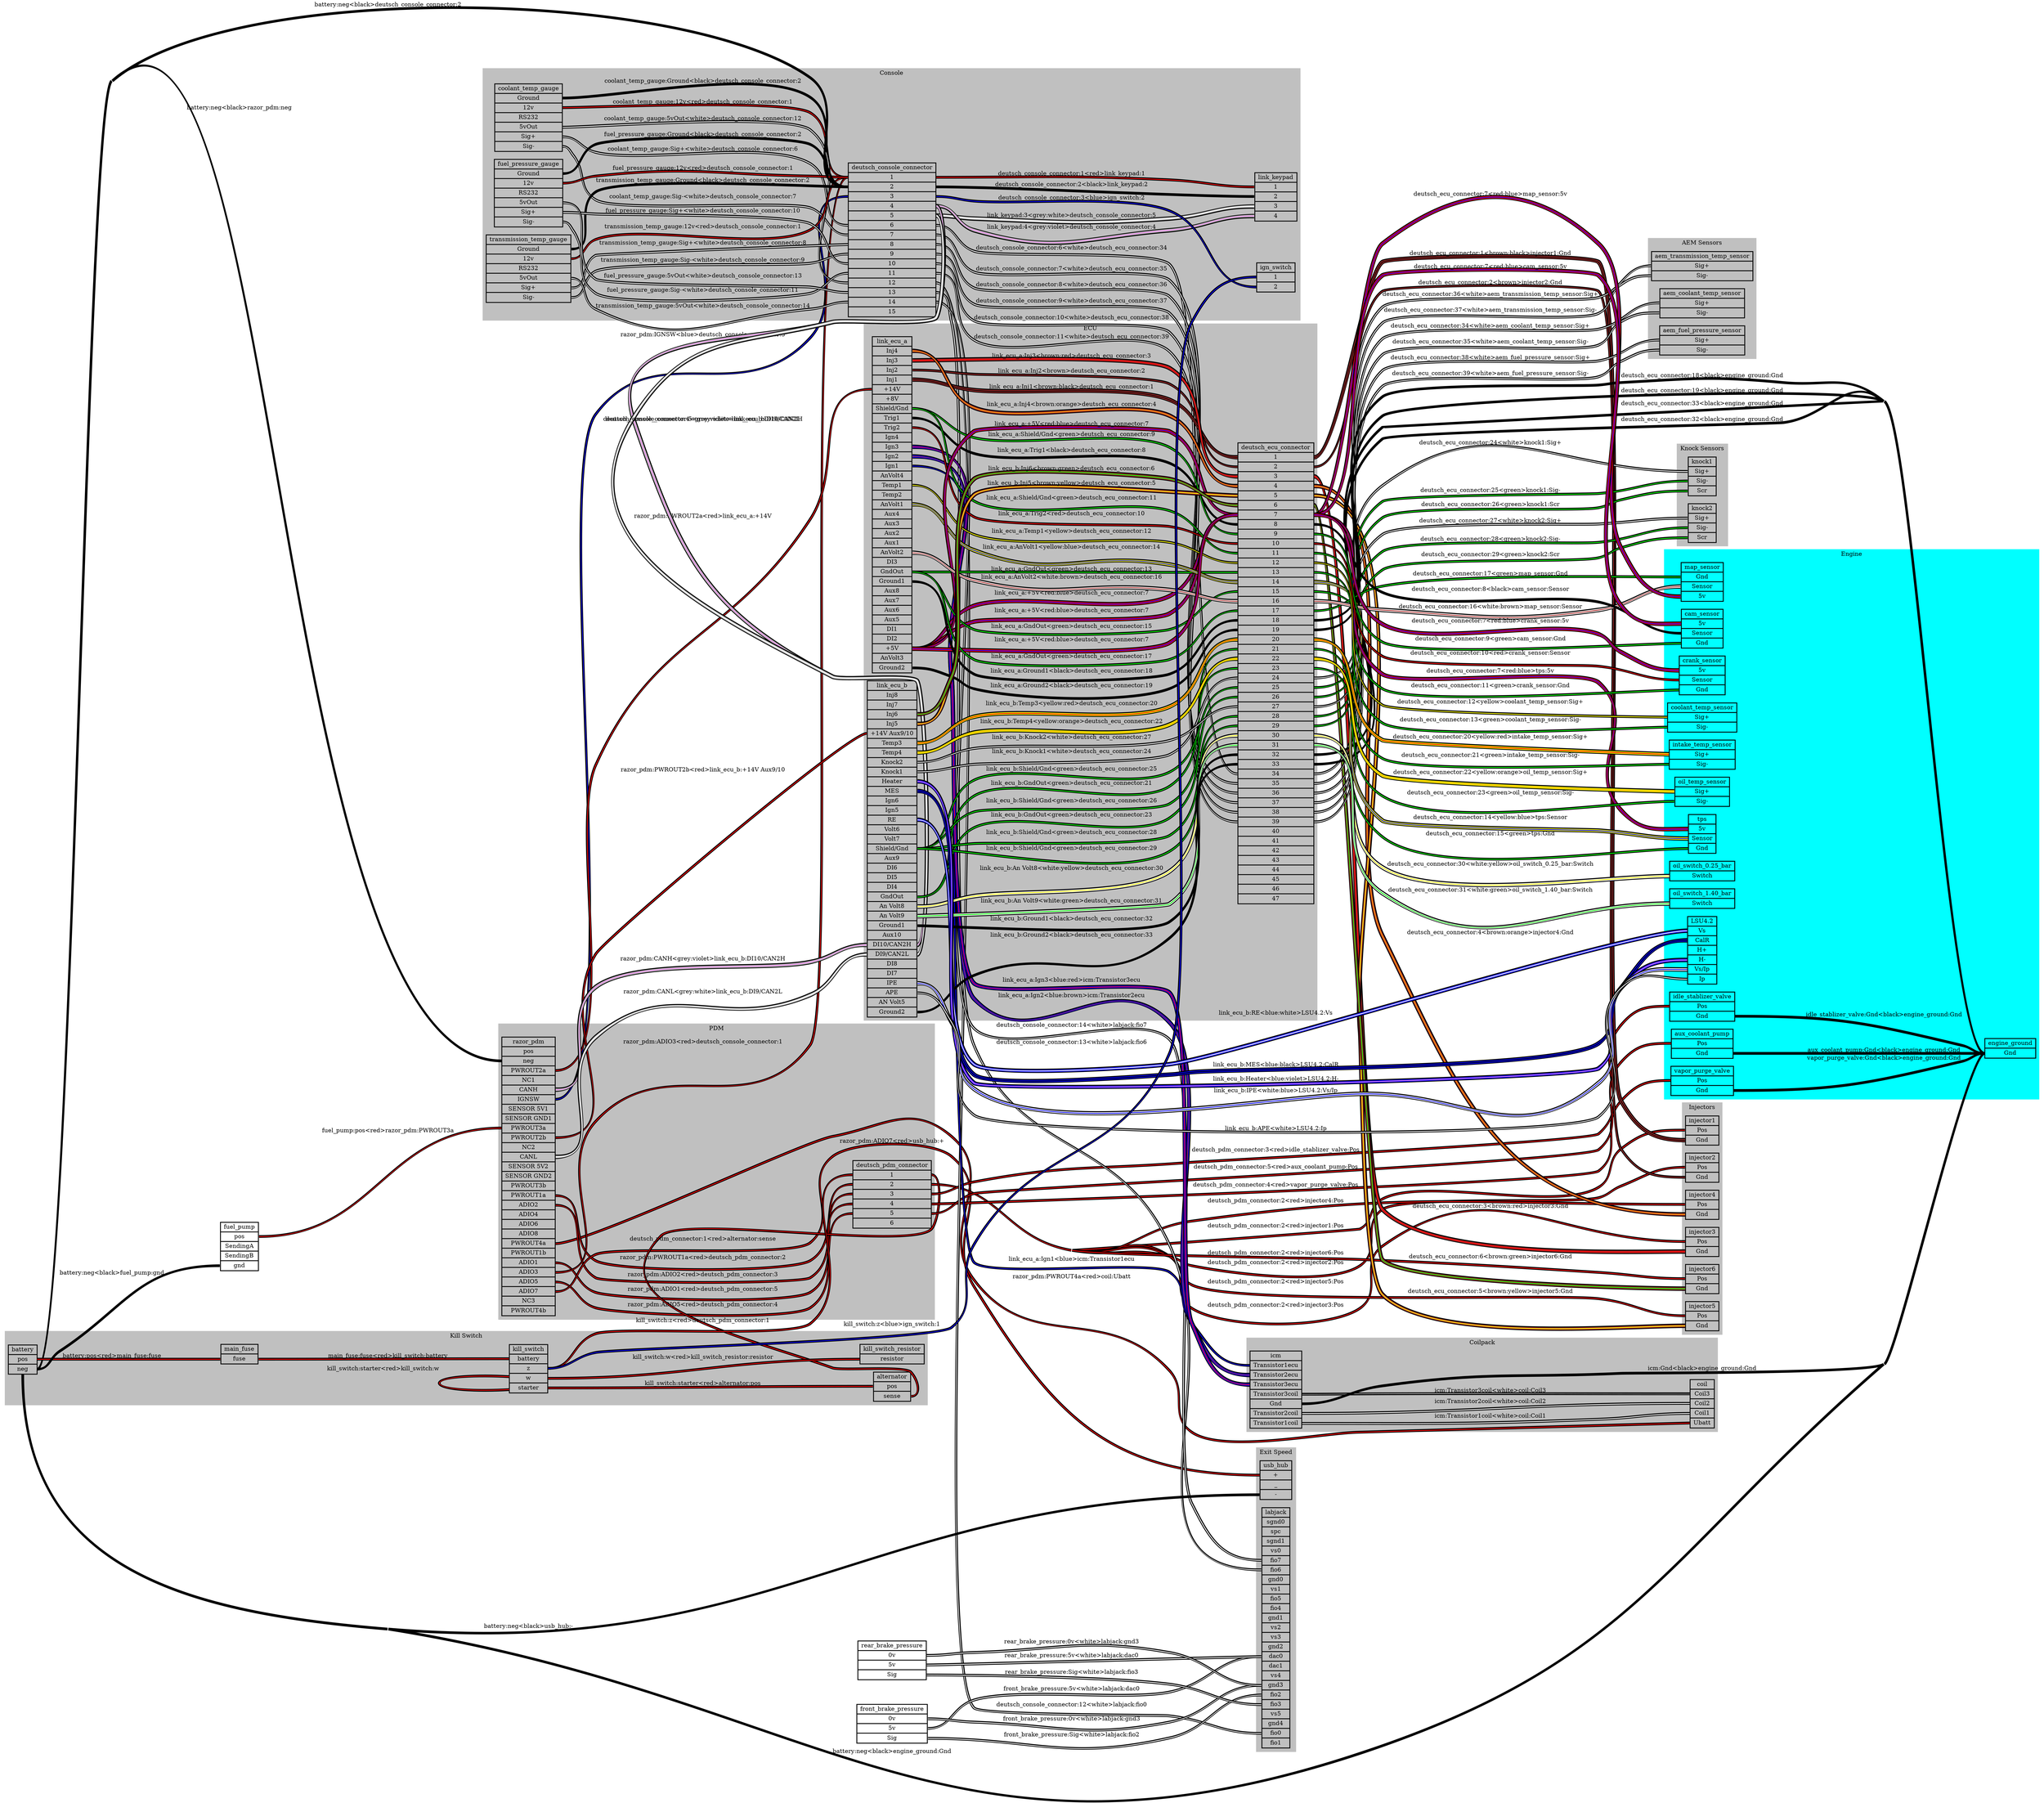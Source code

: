 graph "" {
	graph [bb="0,0,4892,4306",
		concentrate=true,
		rankdir=LR,
		ranksep=1.5
	];
	node [label="\N"];
	subgraph cluster_Injectors {
		graph [bb="4028.5,2495,4124.5,3044",
			color=grey,
			label=Injectors,
			lheight=0.21,
			lp="4076.5,3032.5",
			lwidth=0.89,
			style=filled
		];
		injector1	[height=0.97222,
			label="injector1 | <Pos> Pos | <Gnd> Gnd ",
			pos="4076.5,2978",
			rects="4036.5,2989.5,4116.5,3012.5 4036.5,2966.5,4116.5,2989.5 4036.5,2943.5,4116.5,2966.5",
			shape=record,
			style=bold,
			width=1.1111];
		injector2	[height=0.97222,
			label="injector2 | <Pos> Pos | <Gnd> Gnd ",
			pos="4076.5,2890",
			rects="4036.5,2901.5,4116.5,2924.5 4036.5,2878.5,4116.5,2901.5 4036.5,2855.5,4116.5,2878.5",
			shape=record,
			style=bold,
			width=1.1111];
		injector3	[height=0.97222,
			label="injector3 | <Pos> Pos | <Gnd> Gnd ",
			pos="4076.5,2802",
			rects="4036.5,2813.5,4116.5,2836.5 4036.5,2790.5,4116.5,2813.5 4036.5,2767.5,4116.5,2790.5",
			shape=record,
			style=bold,
			width=1.1111];
		injector4	[height=0.97222,
			label="injector4 | <Pos> Pos | <Gnd> Gnd ",
			pos="4076.5,2714",
			rects="4036.5,2725.5,4116.5,2748.5 4036.5,2702.5,4116.5,2725.5 4036.5,2679.5,4116.5,2702.5",
			shape=record,
			style=bold,
			width=1.1111];
		injector5	[height=0.97222,
			label="injector5 | <Pos> Pos | <Gnd> Gnd ",
			pos="4076.5,2626",
			rects="4036.5,2637.5,4116.5,2660.5 4036.5,2614.5,4116.5,2637.5 4036.5,2591.5,4116.5,2614.5",
			shape=record,
			style=bold,
			width=1.1111];
		injector6	[height=0.97222,
			label="injector6 | <Pos> Pos | <Gnd> Gnd ",
			pos="4076.5,2538",
			rects="4036.5,2549.5,4116.5,2572.5 4036.5,2526.5,4116.5,2549.5 4036.5,2503.5,4116.5,2526.5",
			shape=record,
			style=bold,
			width=1.1111];
	}
	subgraph "cluster_Knock Sensors" {
		graph [bb="4016,3345,4138,3588",
			color=grey,
			label="Knock Sensors",
			lheight=0.21,
			lp="4077,3576.5",
			lwidth=1.47,
			style=filled
		];
		knock1	[height=1.2917,
			label="knock1 | <Sig+> Sig+ | <Sig-> Sig- | <Scr> Scr ",
			pos="4076.5,3510",
			rects="4043,3533,4110,3556 4043,3510,4110,3533 4043,3487,4110,3510 4043,3464,4110,3487",
			shape=record,
			style=bold,
			width=0.93056];
		knock2	[height=1.2917,
			label="knock2 | <Sig+> Sig+ | <Sig-> Sig- | <Scr> Scr ",
			pos="4076.5,3399",
			rects="4043,3422,4110,3445 4043,3399,4110,3422 4043,3376,4110,3399 4043,3353,4110,3376",
			shape=record,
			style=bold,
			width=0.93056];
	}
	subgraph cluster_Coilpack {
		graph [bb="2984.5,4046,4113.5,4269",
			color=grey,
			label=Coilpack,
			lheight=0.21,
			lp="3549,4257.5",
			lwidth=0.85,
			style=filled
		];
		icm	[height=2.5694,
			label="icm | <Transistor1ecu> Transistor1ecu | <Transistor2ecu> Transistor2ecu | <Transistor3ecu> Transistor3ecu | <Transistor3coil> Transistor3coil | <\
Gnd> Gnd | <Transistor2coil> Transistor2coil | <Transistor1coil> Transistor1coil ",
			pos="3054.5,4146",
			rects="2992.5,4215,3116.5,4238 2992.5,4192,3116.5,4215 2992.5,4169,3116.5,4192 2992.5,4146,3116.5,4169 2992.5,4123,3116.5,4146 2992.5,4100,\
3116.5,4123 2992.5,4077,3116.5,4100 2992.5,4054,3116.5,4077",
			shape=record,
			style=bold,
			width=1.7222];
		coil	[height=1.6111,
			label="coil | <Coil3> Coil3 | <Coil2> Coil2 | <Coil1> Coil1 | <Ubatt> Ubatt ",
			pos="4076.5,4112",
			rects="4047.5,4146.5,4105.5,4169.5 4047.5,4123.5,4105.5,4146.5 4047.5,4100.5,4105.5,4123.5 4047.5,4077.5,4105.5,4100.5 4047.5,4054.5,4105.5,\
4077.5",
			shape=record,
			style=bold,
			width=0.80556];
		icm:Transistor3coil -- coil:Coil3	[color="black:white:black",
			label="icm:Transistor3coil<white>coil:Coil3",
			labeltooltip="icm:Transistor3coil<white>coil:Coil3",
			lp="3569,4141.5",
			penwidth=2.5,
			pos="3117.5,4134 3530.4,4134 3633.6,4135 4046.5,4135"];
		icm:Transistor3coil -- coil:Coil3	[pos="3117.5,4134 3203.5,4134 3224.1,4148.8 3310,4153 3539.9,4164.3 3598,4162.5 3828,4153 3925.4,4149 3949.1,4135 4046.5,4135"];
		icm:Transistor1coil -- coil:Coil1	[color="black:white:black",
			label="icm:Transistor1coil<white>coil:Coil1",
			labeltooltip="icm:Transistor1coil<white>coil:Coil1",
			lp="3569,4080.5",
			penwidth=2.5,
			pos="3117.5,4065 3433.3,4065 3512.5,4059.7 3828,4073 3925.3,4077.1 3949.1,4089 4046.5,4089"];
		icm:Transistor2coil -- coil:Coil2	[color="black:white:black",
			label="icm:Transistor2coil<white>coil:Coil2",
			labeltooltip="icm:Transistor2coil<white>coil:Coil2",
			lp="3569,4116.5",
			penwidth=2.5,
			pos="3117.5,4088 3530.5,4088 3633.5,4112 4046.5,4112"];
	}
	subgraph cluster_PDM {
		graph [bb="1191,1654,2236.5,2361",
			color=grey,
			label=PDM,
			lheight=0.21,
			lp="1713.8,2349.5",
			lwidth=0.50,
			style=filled
		];
		razor_pdm	[height=9.2778,
			label="razor_pdm | <pos> pos | <neg> neg | <PWROUT2a> PWROUT2a | <NC1> NC1 | <CANH> CANH | <IGNSW> IGNSW | <SENSOR 5V1> SENSOR 5V1 | <SENSOR \
GND1> SENSOR GND1 | <PWROUT3a> PWROUT3a | <PWROUT2b> PWROUT2b | <NC2> NC2 | <CANL> CANL | <SENSOR 5V2> SENSOR 5V2 | <SENSOR GND2> \
SENSOR GND2 | <PWROUT3b> PWROUT3b | <PWROUT1a> PWROUT1a | <ADIO2> ADIO2 | <ADIO4> ADIO4 | <ADIO6> ADIO6 | <ADIO8> ADIO8 | <PWROUT4a> \
PWROUT4a | <PWROUT1b> PWROUT1b | <ADIO1> ADIO1 | <ADIO3> ADIO3 | <ADIO5> ADIO5 | <ADIO7> ADIO7 | <NC3> NC3 | <PWROUT4b> PWROUT4b ",
			pos="1263,1996",
			rects="1199,2306.5,1327,2329.5 1199,2283.5,1327,2306.5 1199,2260.5,1327,2283.5 1199,2237.5,1327,2260.5 1199,2214.5,1327,2237.5 1199,2191.5,\
1327,2214.5 1199,2168.5,1327,2191.5 1199,2145.5,1327,2168.5 1199,2122.5,1327,2145.5 1199,2099.5,1327,2122.5 1199,2076.5,1327,2099.5 \
1199,2053.5,1327,2076.5 1199,2030.5,1327,2053.5 1199,2007.5,1327,2030.5 1199,1984.5,1327,2007.5 1199,1961.5,1327,1984.5 1199,1938.5,\
1327,1961.5 1199,1915.5,1327,1938.5 1199,1892.5,1327,1915.5 1199,1869.5,1327,1892.5 1199,1846.5,1327,1869.5 1199,1823.5,1327,1846.5 \
1199,1800.5,1327,1823.5 1199,1777.5,1327,1800.5 1199,1754.5,1327,1777.5 1199,1731.5,1327,1754.5 1199,1708.5,1327,1731.5 1199,1685.5,\
1327,1708.5 1199,1662.5,1327,1685.5",
			shape=record,
			style=bold,
			width=1.7778];
		deutsch_pdm_connector	[height=2.25,
			label="deutsch_pdm_connector | <1> 1 | <2> 2 | <3> 3 | <4> 4 | <5> 5 | <6> 6 ",
			pos="2134.5,1866",
			rects="2040.5,1923.5,2228.5,1946.5 2040.5,1900.5,2228.5,1923.5 2040.5,1877.5,2228.5,1900.5 2040.5,1854.5,2228.5,1877.5 2040.5,1831.5,2228.5,\
1854.5 2040.5,1808.5,2228.5,1831.5 2040.5,1785.5,2228.5,1808.5",
			shape=record,
			style=bold,
			width=2.6111];
		razor_pdm:ADIO1 -- deutsch_pdm_connector:5	[color="black:red:black",
			label="razor_pdm:ADIO1<red>deutsch_pdm_connector:5",
			labeltooltip="razor_pdm:ADIO1<red>deutsch_pdm_connector:5",
			lp="1681,1809.5",
			penwidth=2.5,
			pos="1328,1789 1599.2,1789 1668.1,1775.4 1938,1802 1983.6,1806.5 1993.7,1820 2039.5,1820"];
		razor_pdm:PWROUT1a -- deutsch_pdm_connector:2	[color="black:red:black",
			label="razor_pdm:PWROUT1a<red>deutsch_pdm_connector:2",
			labeltooltip="razor_pdm:PWROUT1a<red>deutsch_pdm_connector:2",
			lp="1681,1955.5",
			penwidth=2.5,
			pos="1328,1950 1600,1950 1667.3,1927.9 1938,1901 1983.2,1896.5 1994.1,1889 2039.5,1889"];
		razor_pdm:ADIO2 -- deutsch_pdm_connector:3	[color="black:red:black",
			label="razor_pdm:ADIO2<red>deutsch_pdm_connector:3",
			labeltooltip="razor_pdm:ADIO2<red>deutsch_pdm_connector:3",
			lp="1681,1889.5",
			penwidth=2.5,
			pos="1328,1927 1375.1,1927 1378.1,1892.8 1424,1882 1557.2,1850.5 1902.7,1866 2039.5,1866"];
		razor_pdm:ADIO5 -- deutsch_pdm_connector:4	[color="black:red:black",
			label="razor_pdm:ADIO5<red>deutsch_pdm_connector:4",
			labeltooltip="razor_pdm:ADIO5<red>deutsch_pdm_connector:4",
			lp="1681,1849.5",
			penwidth=2.5,
			pos="1328,1743 1381.9,1743 1373.4,1798.6 1424,1817 1488.3,1840.4 1971.1,1843 2039.5,1843"];
	}
	subgraph cluster_Console {
		graph [bb="1153.5,935,3113,1560",
			color=grey,
			label=Console,
			lheight=0.21,
			lp="2133.2,1548.5",
			lwidth=0.79,
			style=filled
		];
		ign_switch	[height=0.97222,
			label="ign_switch | <1> 1 | <2> 2 ",
			pos="3054.5,1137",
			rects="3008.5,1148.5,3100.5,1171.5 3008.5,1125.5,3100.5,1148.5 3008.5,1102.5,3100.5,1125.5",
			shape=record,
			style=bold,
			width=1.2778];
		link_keypad	[height=1.6111,
			label="link_keypad | <1> 1 | <2> 2 | <3> 3 | <4> 4 ",
			pos="3054.5,1423",
			rects="3004,1457.5,3105,1480.5 3004,1434.5,3105,1457.5 3004,1411.5,3105,1434.5 3004,1388.5,3105,1411.5 3004,1365.5,3105,1388.5",
			shape=record,
			style=bold,
			width=1.4028];
		deutsch_console_connector	[height=5.125,
			label="deutsch_console_connector | <1> 1 | <2> 2 | <3> 3 | <4> 4 | <5> 5 | <6> 6 | <7> 7 | <8> 8 | <9> 9 | <10> 10 | <11> 11 | <12> 12 | <\
13> 13 | <14> 14 | <15> 15 ",
			pos="2134.5,1319",
			rects="2029.5,1480,2239.5,1503 2029.5,1457,2239.5,1480 2029.5,1434,2239.5,1457 2029.5,1411,2239.5,1434 2029.5,1388,2239.5,1411 2029.5,1365,\
2239.5,1388 2029.5,1342,2239.5,1365 2029.5,1319,2239.5,1342 2029.5,1296,2239.5,1319 2029.5,1273,2239.5,1296 2029.5,1250,2239.5,1273 \
2029.5,1227,2239.5,1250 2029.5,1204,2239.5,1227 2029.5,1181,2239.5,1204 2029.5,1158,2239.5,1181 2029.5,1135,2239.5,1158",
			shape=record,
			style=bold,
			width=2.9167];
		link_keypad:3 -- deutsch_console_connector:5	[color="black:grey:white:grey:black",
			label="link_keypad:3<grey:white>deutsch_console_connector:5",
			labeltooltip="link_keypad:3<grey:white>deutsch_console_connector:5",
			lp="2565,1381.5",
			penwidth=2.5,
			pos="3002.5,1400 2911.3,1400 2890,1379.8 2799,1374 2591.4,1360.8 2539,1370.6 2331,1374 2290.8,1374.7 2280.7,1377 2240.5,1377"];
		link_keypad:4 -- deutsch_console_connector:4	[color="black:grey:violet:grey:black",
			label="link_keypad:4<grey:violet>deutsch_console_connector:4",
			labeltooltip="link_keypad:4<grey:violet>deutsch_console_connector:4",
			lp="2565,1355.5",
			penwidth=2.5,
			pos="3002.5,1377 2911.1,1377 2890.1,1354.5 2799,1348 2591.5,1333.3 2532,1294.4 2331,1348 2286.2,1360 2286.9,1400 2240.5,1400"];
		deutsch_console_connector:3 -- ign_switch:2	[color="black:blue:black",
			label="deutsch_console_connector:3<blue>ign_switch:2",
			labeltooltip="deutsch_console_connector:3<blue>ign_switch:2",
			lp="2565,1415.5",
			penwidth=2.5,
			pos="2240.5,1423 2281.3,1423 2290.4,1412.2 2331,1408 2382.8,1402.7 2752.9,1413.1 2799,1389 2935,1318 2854.1,1114 3007.5,1114"];
		deutsch_console_connector:2 -- link_keypad:2	[color="black:black:black",
			label="deutsch_console_connector:2<black>link_keypad:2",
			labeltooltip="deutsch_console_connector:2<black>link_keypad:2",
			lp="2565,1451.5",
			penwidth=2.5,
			pos="2240.5,1446 2409.9,1446 2833.1,1423 3002.5,1423"];
		deutsch_console_connector:1 -- link_keypad:1	[color="black:red:black",
			label="deutsch_console_connector:1<red>link_keypad:1",
			labeltooltip="deutsch_console_connector:1<red>link_keypad:1",
			lp="2565,1477.5",
			penwidth=2.5,
			pos="2240.5,1469 2488.7,1469 2551,1474.7 2799,1463 2889.7,1458.7 2911.7,1446 3002.5,1446"];
		coolant_temp_gauge	[height=2.25,
			label="coolant_temp_gauge | <Ground> Ground | <12v> 12v | <RS232> RS232 | <5vOut> 5vOut | <Sig+> Sig+ | <Sig-> Sig- ",
			pos="1263,1428",
			rects="1182,1485.5,1344,1508.5 1182,1462.5,1344,1485.5 1182,1439.5,1344,1462.5 1182,1416.5,1344,1439.5 1182,1393.5,1344,1416.5 1182,1370.5,\
1344,1393.5 1182,1347.5,1344,1370.5",
			shape=record,
			style=bold,
			width=2.25];
		coolant_temp_gauge:"Sig-" -- deutsch_console_connector:7	[color="black:white:black",
			label="coolant_temp_gauge:Sig-<white>deutsch_console_connector:7",
			labeltooltip="coolant_temp_gauge:Sig-<white>deutsch_console_connector:7",
			lp="1681,1332.5",
			penwidth=2.5,
			pos="1345,1359 1383.2,1359 1386.6,1332.7 1424,1325 1647.7,1278.9 1709.7,1317.4 1938,1325 1978.3,1326.3 1988.2,1331 2028.5,1331"];
		coolant_temp_gauge:"12v" -- deutsch_console_connector:1	[color="black:red:black",
			label="coolant_temp_gauge:12v<red>deutsch_console_connector:1",
			labeltooltip="coolant_temp_gauge:12v<red>deutsch_console_connector:1",
			lp="1681,1514.5",
			penwidth=2.5,
			pos="1345,1451 1384.6,1451 1385.6,1482.6 1424,1492 1535,1519.1 1824.7,1506.2 1938,1492 1979.2,1486.8 1987,1469 2028.5,1469"];
		coolant_temp_gauge:Ground -- deutsch_console_connector:2	[color="black:black:black",
			label="coolant_temp_gauge:Ground<black>deutsch_console_connector:2",
			labeltooltip="coolant_temp_gauge:Ground<black>deutsch_console_connector:2",
			lp="1681,1479.5",
			penwidth=2.5,
			pos="1345,1474 1410.9,1474 1872.2,1458 1938,1454 1978.3,1451.5 1988.1,1446 2028.5,1446"];
		coolant_temp_gauge:"Sig+" -- deutsch_console_connector:6	[color="black:white:black",
			label="coolant_temp_gauge:Sig+<white>deutsch_console_connector:6",
			labeltooltip="coolant_temp_gauge:Sig+<white>deutsch_console_connector:6",
			lp="1681,1366.5",
			penwidth=2.5,
			pos="1345,1382 1381.6,1382 1387.8,1364.3 1424,1359 1689.8,1320 1759.8,1354 2028.5,1354"];
		coolant_temp_gauge:"5vOut" -- deutsch_console_connector:12	[color="black:white:black",
			label="coolant_temp_gauge:5vOut<white>deutsch_console_connector:12",
			labeltooltip="coolant_temp_gauge:5vOut<white>deutsch_console_connector:12",
			lp="1681,1159.5",
			penwidth=2.5,
			pos="1345,1405 1462.8,1405 1329.8,1222.7 1424,1152 1469.7,1117.7 1883.5,1134.9 1938,1152 1984.8,1166.7 1979.5,1215 2028.5,1215"];
		transmission_temp_gauge	[height=2.25,
			label="transmission_temp_gauge | <Ground> Ground | <12v> 12v | <RS232> RS232 | <5vOut> 5vOut | <Sig+> Sig+ | <Sig-> Sig- ",
			pos="1263,1068",
			rects="1161.5,1125.5,1364.5,1148.5 1161.5,1102.5,1364.5,1125.5 1161.5,1079.5,1364.5,1102.5 1161.5,1056.5,1364.5,1079.5 1161.5,1033.5,1364.5,\
1056.5 1161.5,1010.5,1364.5,1033.5 1161.5,987.5,1364.5,1010.5",
			shape=record,
			style=bold,
			width=2.8194];
		transmission_temp_gauge:"Sig+" -- deutsch_console_connector:8	[color="black:white:black",
			label="transmission_temp_gauge:Sig+<white>deutsch_console_connector:8",
			labeltooltip="transmission_temp_gauge:Sig+<white>deutsch_console_connector:8",
			lp="1681,1197.5",
			penwidth=2.5,
			pos="1366,1022 1435.4,1022 1367.4,1126.8 1424,1167 1470.6,1200.1 1887.3,1163.7 1938,1190 1996.4,1220.3 1962.8,1307 2028.5,1307"];
		transmission_temp_gauge:"12v" -- deutsch_console_connector:1	[color="black:red:black",
			label="transmission_temp_gauge:12v<red>deutsch_console_connector:1",
			labeltooltip="transmission_temp_gauge:12v<red>deutsch_console_connector:1",
			lp="1681,1290.5",
			penwidth=2.5,
			pos="1366,1091 1447.1,1091 1359.1,1215.4 1424,1264 1469.8,1298.2 1890.1,1251.8 1938,1283 2015,1333.2 1936.6,1469 2028.5,1469"];
		transmission_temp_gauge:Ground -- deutsch_console_connector:2	[color="black:black:black",
			label="transmission_temp_gauge:Ground<black>deutsch_console_connector:2",
			labeltooltip="transmission_temp_gauge:Ground<black>deutsch_console_connector:2",
			lp="1681,1236.5",
			penwidth=2.5,
			pos="1366,1114 1414,1114 1382.5,1181 1424,1205 1522.9,1262.3 1844.4,1163.4 1938,1229 2023.6,1289 1924,1446 2028.5,1446"];
		transmission_temp_gauge:"Sig-" -- deutsch_console_connector:9	[color="black:white:black",
			label="transmission_temp_gauge:Sig-<white>deutsch_console_connector:9",
			labeltooltip="transmission_temp_gauge:Sig-<white>deutsch_console_connector:9",
			lp="1681,1014.5",
			penwidth=2.5,
			pos="1366,999 1429.6,999 1886.8,969.32 1938,1007 2042.3,1083.8 1899,1284 2028.5,1284"];
		transmission_temp_gauge:"5vOut" -- deutsch_console_connector:14	[color="black:white:black",
			label="transmission_temp_gauge:5vOut<white>deutsch_console_connector:14",
			labeltooltip="transmission_temp_gauge:5vOut<white>deutsch_console_connector:14",
			lp="1681,975.5",
			penwidth=2.5,
			pos="1366,1045 1408.8,1045 1385.7,987.12 1424,968 1526.2,917.02 1842.1,905.99 1938,968 2020.3,1021.2 1930.5,1169 2028.5,1169"];
		fuel_pressure_gauge	[height=2.25,
			label="fuel_pressure_gauge | <Ground> Ground | <12v> 12v | <RS232> RS232 | <5vOut> 5vOut | <Sig+> Sig+ | <Sig-> Sig- ",
			pos="1263,1248",
			rects="1181,1305.5,1345,1328.5 1181,1282.5,1345,1305.5 1181,1259.5,1345,1282.5 1181,1236.5,1345,1259.5 1181,1213.5,1345,1236.5 1181,1190.5,\
1345,1213.5 1181,1167.5,1345,1190.5",
			shape=record,
			style=bold,
			width=2.2778];
		fuel_pressure_gauge:"12v" -- deutsch_console_connector:1	[color="black:red:black",
			label="fuel_pressure_gauge:12v<red>deutsch_console_connector:1",
			labeltooltip="fuel_pressure_gauge:12v<red>deutsch_console_connector:1",
			lp="1681,1446.5",
			penwidth=2.5,
			pos="1346,1271 1419.2,1271 1362,1377.1 1424,1416 1472.4,1446.4 1881.8,1428.6 1938,1439 1979.7,1446.7 1986.1,1469 2028.5,1469"];
		fuel_pressure_gauge:Ground -- deutsch_console_connector:2	[color="black:black:black",
			label="fuel_pressure_gauge:Ground<black>deutsch_console_connector:2",
			labeltooltip="fuel_pressure_gauge:Ground<black>deutsch_console_connector:2",
			lp="1681,1404.5",
			penwidth=2.5,
			pos="1346,1294 1396.9,1294 1377.7,1356.8 1424,1378 1476,1401.8 1882.9,1381.9 1938,1397 1982.1,1409.1 1982.8,1446 2028.5,1446"];
		fuel_pressure_gauge:"Sig+" -- deutsch_console_connector:10	[color="black:white:black",
			label="fuel_pressure_gauge:Sig+<white>deutsch_console_connector:10",
			labeltooltip="fuel_pressure_gauge:Sig+<white>deutsch_console_connector:10",
			lp="1681,1045.5",
			penwidth=2.5,
			pos="1346,1202 1426.7,1202 1356.2,1081.8 1424,1038 1448,1022.5 1914.3,1022.1 1938,1038 2026.7,1097.7 1921.5,1261 2028.5,1261"];
		fuel_pressure_gauge:"Sig-" -- deutsch_console_connector:11	[color="black:white:black",
			label="fuel_pressure_gauge:Sig-<white>deutsch_console_connector:11",
			labeltooltip="fuel_pressure_gauge:Sig-<white>deutsch_console_connector:11",
			lp="1681,1121.5",
			penwidth=2.5,
			pos="1346,1179 1391.1,1179 1381.6,1129.4 1424,1114 1477.7,1094.6 1887.1,1088.1 1938,1114 1998.8,1144.9 1960.3,1238 2028.5,1238"];
		fuel_pressure_gauge:"5vOut" -- deutsch_console_connector:13	[color="black:white:black",
			label="fuel_pressure_gauge:5vOut<white>deutsch_console_connector:13",
			labeltooltip="fuel_pressure_gauge:5vOut<white>deutsch_console_connector:13",
			lp="1681,1084.5",
			penwidth=2.5,
			pos="1346,1225 1420.4,1225 1360.3,1115.4 1424,1077 1472.9,1047.5 1886.6,1052.1 1938,1077 1996.5,1105.4 1963.5,1192 2028.5,1192"];
	}
	subgraph "cluster_AEM Sensors" {
		graph [bb="3947,3052,4206,3337",
			color=grey,
			label="AEM Sensors",
			lheight=0.21,
			lp="4076.5,3325.5",
			lwidth=1.35,
			style=filled
		];
		aem_coolant_temp_sensor	[height=0.97222,
			label="aem_coolant_temp_sensor | <Sig+> Sig+ | <Sig-> Sig- ",
			pos="4076.5,3183",
			rects="3975,3194.5,4178,3217.5 3975,3171.5,4178,3194.5 3975,3148.5,4178,3171.5",
			shape=record,
			style=bold,
			width=2.8194];
		aem_transmission_temp_sensor	[height=0.97222,
			label="aem_transmission_temp_sensor | <Sig+> Sig+ | <Sig-> Sig- ",
			pos="4076.5,3095",
			rects="3955,3106.5,4198,3129.5 3955,3083.5,4198,3106.5 3955,3060.5,4198,3083.5",
			shape=record,
			style=bold,
			width=3.375];
		aem_fuel_pressure_sensor	[height=0.97222,
			label="aem_fuel_pressure_sensor | <Sig+> Sig+ | <Sig-> Sig- ",
			pos="4076.5,3271",
			rects="3974.5,3282.5,4178.5,3305.5 3974.5,3259.5,4178.5,3282.5 3974.5,3236.5,4178.5,3259.5",
			shape=record,
			style=bold,
			width=2.8333];
	}
	subgraph "cluster_Exit Speed" {
		graph [bb="3007.5,8,3102.5,735",
			color=grey,
			label="Exit Speed",
			lheight=0.21,
			lp="3055,723.5",
			lwidth=1.10,
			style=filled
		];
		labjack	[height=8,
			label="labjack | <sgnd0> sgnd0 | < spc>  spc | < sgnd1>  sgnd1 | < vs0>  vs0 | <fio7> fio7 | < fio6>  fio6 | < gnd0>  gnd0 | < vs1>  vs1 | <\
fio5> fio5 | < fio4>  fio4 | < gnd1>  gnd1 | < vs2>  vs2 | <vs3> vs3 | < gnd2>  gnd2 | < dac0>  dac0 | < dac1>  dac1 | <vs4> vs4 | < \
gnd3>  gnd3 | < fio2>  fio2 | < fio3>  fio3 | <vs5> vs5 | < gnd4>  gnd4 | < fio0>  fio0 | < fio1>  fio1 ",
			pos="3054.5,304",
			rects="3021,568.5,3088,591.5 3021,545.5,3088,568.5 3021,522.5,3088,545.5 3021,499.5,3088,522.5 3021,476.5,3088,499.5 3021,453.5,3088,476.5 \
3021,430.5,3088,453.5 3021,407.5,3088,430.5 3021,384.5,3088,407.5 3021,361.5,3088,384.5 3021,338.5,3088,361.5 3021,315.5,3088,338.5 \
3021,292.5,3088,315.5 3021,269.5,3088,292.5 3021,246.5,3088,269.5 3021,223.5,3088,246.5 3021,200.5,3088,223.5 3021,177.5,3088,200.5 \
3021,154.5,3088,177.5 3021,131.5,3088,154.5 3021,108.5,3088,131.5 3021,85.5,3088,108.5 3021,62.5,3088,85.5 3021,39.5,3088,62.5 3021,\
16.5,3088,39.5",
			shape=record,
			style=bold,
			width=0.93056];
		usb_hub	[height=1.2917,
			label="usb_hub | <+> + | <_> _ | <-> - ",
			pos="3054.5,657",
			rects="3016.5,680,3092.5,703 3016.5,657,3092.5,680 3016.5,634,3092.5,657 3016.5,611,3092.5,634",
			shape=record,
			style=bold,
			width=1.0556];
	}
	subgraph cluster_ECU {
		graph [bb="2067,2369,3153.5,4038",
			color=grey,
			label=ECU,
			lheight=0.21,
			lp="2610.2,4026.5",
			lwidth=0.47,
			style=filled
		];
		link_ecu_a	[height=11.194,
			label="link_ecu_a | <Inj4> Inj4 | <Inj3> Inj3 | <Inj2> Inj2 | <Inj1> Inj1 | <+14V> +14V | <+8V> +8V | <Shield/Gnd> Shield/Gnd | <Trig1> \
Trig1 | <Trig2> Trig2 | <Ign4> Ign4 | <Ign3> Ign3 | <Ign2> Ign2 | <Ign1> Ign1 | <AnVolt4> AnVolt4 | <Temp1> Temp1 | <Temp2> Temp2 | <\
AnVolt1> AnVolt1 | <Aux4> Aux4 | <Aux3> Aux3 | <Aux2> Aux2 | <Aux1> Aux1 | <AnVolt2> AnVolt2 | <DI3> DI3 | <GndOut> GndOut | <Ground1> \
Ground1 | <Aux8> Aux8 | <Aux7> Aux7 | <Aux6> Aux6 | <Aux5> Aux5 | <DI1> DI1 | <DI2> DI2 | <+5V> +5V | <AnVolt3> AnVolt3 | <Ground2> \
Ground2 ",
			pos="2134.5,3604",
			rects="2087,3983.5,2182,4006.5 2087,3960.5,2182,3983.5 2087,3937.5,2182,3960.5 2087,3914.5,2182,3937.5 2087,3891.5,2182,3914.5 2087,3868.5,\
2182,3891.5 2087,3845.5,2182,3868.5 2087,3822.5,2182,3845.5 2087,3799.5,2182,3822.5 2087,3776.5,2182,3799.5 2087,3753.5,2182,3776.5 \
2087,3730.5,2182,3753.5 2087,3707.5,2182,3730.5 2087,3684.5,2182,3707.5 2087,3661.5,2182,3684.5 2087,3638.5,2182,3661.5 2087,3615.5,\
2182,3638.5 2087,3592.5,2182,3615.5 2087,3569.5,2182,3592.5 2087,3546.5,2182,3569.5 2087,3523.5,2182,3546.5 2087,3500.5,2182,3523.5 \
2087,3477.5,2182,3500.5 2087,3454.5,2182,3477.5 2087,3431.5,2182,3454.5 2087,3408.5,2182,3431.5 2087,3385.5,2182,3408.5 2087,3362.5,\
2182,3385.5 2087,3339.5,2182,3362.5 2087,3316.5,2182,3339.5 2087,3293.5,2182,3316.5 2087,3270.5,2182,3293.5 2087,3247.5,2182,3270.5 \
2087,3224.5,2182,3247.5 2087,3201.5,2182,3224.5",
			shape=record,
			style=bold,
			width=1.3194];
		deutsch_ecu_connector	[height=15.347,
			label="deutsch_ecu_connector | <1> 1 | <2> 2 | <3> 3 | <4> 4 | <5> 5 | <6> 6 | <7> 7 | <8> 8 | <9> 9 | <10> 10 | <11> 11 | <12> 12 | <13> \
13 | <14> 14 | <15> 15 | <16> 16 | <17> 17 | <18> 18 | <19> 19 | <20> 20 | <21> 21 | <22> 22 | <23> 23 | <24> 24 | <25> 25 | <26> \
26 | <27> 27 | <28> 28 | <29> 29 | <30> 30 | <31> 31 | <32> 32 | <33> 33 | <34> 34 | <35> 35 | <36> 36 | <37> 37 | <38> 38 | <39> \
39 | <40> 40 | <41> 41 | <42> 42 | <43> 43 | <44> 44 | <45> 45 | <46> 46 | <47> 47 ",
			pos="3054.5,2983",
			rects="2963.5,3512,3145.5,3535 2963.5,3489,3145.5,3512 2963.5,3466,3145.5,3489 2963.5,3443,3145.5,3466 2963.5,3420,3145.5,3443 2963.5,3397,\
3145.5,3420 2963.5,3374,3145.5,3397 2963.5,3351,3145.5,3374 2963.5,3328,3145.5,3351 2963.5,3305,3145.5,3328 2963.5,3282,3145.5,3305 \
2963.5,3259,3145.5,3282 2963.5,3236,3145.5,3259 2963.5,3213,3145.5,3236 2963.5,3190,3145.5,3213 2963.5,3167,3145.5,3190 2963.5,3144,\
3145.5,3167 2963.5,3121,3145.5,3144 2963.5,3098,3145.5,3121 2963.5,3075,3145.5,3098 2963.5,3052,3145.5,3075 2963.5,3029,3145.5,3052 \
2963.5,3006,3145.5,3029 2963.5,2983,3145.5,3006 2963.5,2960,3145.5,2983 2963.5,2937,3145.5,2960 2963.5,2914,3145.5,2937 2963.5,2891,\
3145.5,2914 2963.5,2868,3145.5,2891 2963.5,2845,3145.5,2868 2963.5,2822,3145.5,2845 2963.5,2799,3145.5,2822 2963.5,2776,3145.5,2799 \
2963.5,2753,3145.5,2776 2963.5,2730,3145.5,2753 2963.5,2707,3145.5,2730 2963.5,2684,3145.5,2707 2963.5,2661,3145.5,2684 2963.5,2638,\
3145.5,2661 2963.5,2615,3145.5,2638 2963.5,2592,3145.5,2615 2963.5,2569,3145.5,2592 2963.5,2546,3145.5,2569 2963.5,2523,3145.5,2546 \
2963.5,2500,3145.5,2523 2963.5,2477,3145.5,2500 2963.5,2454,3145.5,2477 2963.5,2431,3145.5,2454",
			shape=record,
			style=bold,
			width=2.5278];
		link_ecu_a:Inj1 -- deutsch_ecu_connector:1	[color="black:brown:black:brown:black",
			label="link_ecu_a:Inj1<brown:black>deutsch_ecu_connector:1",
			labeltooltip="link_ecu_a:Inj1<brown:black>deutsch_ecu_connector:1",
			lp="2565,3777.5",
			penwidth=2.5,
			pos="2183.5,3903 2271.8,3903 2249.7,3804.4 2331,3770 2427,3729.4 2713,3797.9 2799,3739 2845.9,3706.9 2821.7,3670.5 2853,3623 2893.1,3562.2 \
2889.6,3501 2962.5,3501"];
		link_ecu_a:Inj2 -- deutsch_ecu_connector:2	[color="black:brown:black",
			label="link_ecu_a:Inj2<brown>deutsch_ecu_connector:2",
			labeltooltip="link_ecu_a:Inj2<brown>deutsch_ecu_connector:2",
			lp="2565,3815.5",
			penwidth=2.5,
			pos="2183.5,3926 2267.5,3926 2252.5,3837.7 2331,3808 2379.7,3789.6 2757.5,3816.5 2799,3785 2859.5,3739.1 2817.7,3690.2 2853,3623 2890.6,\
3551.5 2881.7,3478 2962.5,3478"];
		link_ecu_a:Inj3 -- deutsch_ecu_connector:3	[color="black:brown:red:brown:black",
			label="link_ecu_a:Inj3<brown:red>deutsch_ecu_connector:3",
			labeltooltip="link_ecu_a:Inj3<brown:red>deutsch_ecu_connector:3",
			lp="2565,3853.5",
			penwidth=2.5,
			pos="2183.5,3949 2263.5,3949 2255.3,3871.9 2331,3846 2380.3,3829.2 2758.5,3855.7 2799,3823 2870.7,3765.2 2815.4,3707 2853,3623 2889.4,\
3541.6 2873.4,3455 2962.5,3455"];
		link_ecu_a:Inj4 -- deutsch_ecu_connector:4	[color="black:brown:orange:brown:black",
			label="link_ecu_a:Inj4<brown:orange>deutsch_ecu_connector:4",
			labeltooltip="link_ecu_a:Inj4<brown:orange>deutsch_ecu_connector:4",
			lp="2565,3964.5",
			penwidth=2.5,
			pos="2183.5,3972 2253,3972 2748.8,3909 2799,3861 2877.4,3786 2813.6,3724.1 2853,3623 2888.6,3531.8 2864.7,3432 2962.5,3432"];
		link_ecu_a:Trig1 -- deutsch_ecu_connector:8	[color="black:black:black",
			label="link_ecu_a:Trig1<black>deutsch_ecu_connector:8",
			labeltooltip="link_ecu_a:Trig1<black>deutsch_ecu_connector:8",
			lp="2565,3625.5",
			penwidth=2.5,
			pos="2183.5,3811 2291.5,3811 2235.4,3668.2 2331,3618 2423.2,3569.6 2708.9,3647.2 2799,3595 2915.5,3527.5 2827.9,3340 2962.5,3340"];
		link_ecu_a:"+5V" -- deutsch_ecu_connector:7	[color="black:red:blue:red:black",
			label="link_ecu_a:+5V<red:blue>deutsch_ecu_connector:7",
			labeltooltip="link_ecu_a:+5V<red:blue>deutsch_ecu_connector:7",
			lp="2565,3359.5",
			penwidth=2.5,
			pos="2183.5,3259 2256.1,3259 2260.6,3311.3 2331,3329 2432,3354.4 2695.1,3345.9 2799,3352 2871.7,3356.2 2889.7,3363 2962.5,3363"];
		link_ecu_a:"Shield/Gnd" -- deutsch_ecu_connector:9	[color="black:green:black",
			label="link_ecu_a:Shield/Gnd<green>deutsch_ecu_connector:9",
			labeltooltip="link_ecu_a:Shield/Gnd<green>deutsch_ecu_connector:9",
			lp="2565,3659.5",
			penwidth=2.5,
			pos="2183.5,3834 2287.6,3834 2237.9,3698.7 2331,3652 2377.5,3628.7 2755.1,3661 2799,3633 2932.4,3548.1 2804.4,3317 2962.5,3317"];
		link_ecu_a:Trig2 -- deutsch_ecu_connector:10	[color="black:red:black",
			label="link_ecu_a:Trig2<red>deutsch_ecu_connector:10",
			labeltooltip="link_ecu_a:Trig2<red>deutsch_ecu_connector:10",
			lp="2565,3549.5",
			penwidth=2.5,
			pos="2183.5,3788 2311,3788 2221.7,3607.5 2331,3542 2420.3,3488.5 2707.4,3568.5 2799,3519 2907.7,3460.2 2838.9,3294 2962.5,3294"];
		link_ecu_a:"+5V" -- deutsch_ecu_connector:7	[color="black:red:blue:red:black",
			label="link_ecu_a:+5V<red:blue>deutsch_ecu_connector:7",
			labeltooltip="link_ecu_a:+5V<red:blue>deutsch_ecu_connector:7",
			lp="2565,3317.5",
			penwidth=2.5,
			pos="2183.5,3259 2250.6,3259 2264.5,3282.5 2331,3291 2537.5,3317.4 2594.1,3273.3 2799,3310 2874.2,3323.5 2886.1,3363 2962.5,3363"];
		link_ecu_a:"Shield/Gnd" -- deutsch_ecu_connector:11	[color="black:green:black",
			label="link_ecu_a:Shield/Gnd<green>deutsch_ecu_connector:11",
			labeltooltip="link_ecu_a:Shield/Gnd<green>deutsch_ecu_connector:11",
			lp="2565,3583.5",
			penwidth=2.5,
			pos="2183.5,3834 2315.6,3834 2218.1,3644.6 2331,3576 2420,3522 2710,3611.1 2799,3557 2924.1,3481 2816.1,3271 2962.5,3271"];
		link_ecu_a:Temp1 -- deutsch_ecu_connector:12	[color="black:yellow:black",
			label="link_ecu_a:Temp1<yellow>deutsch_ecu_connector:12",
			labeltooltip="link_ecu_a:Temp1<yellow>deutsch_ecu_connector:12",
			lp="2565,3507.5",
			penwidth=2.5,
			pos="2183.5,3650 2277,3650 2245.5,3537.9 2331,3500 2426.2,3457.8 2707.6,3530.9 2799,3481 2910,3420.4 2836,3248 2962.5,3248"];
		link_ecu_a:GndOut -- deutsch_ecu_connector:13	[color="black:green:black",
			label="link_ecu_a:GndOut<green>deutsch_ecu_connector:13",
			labeltooltip="link_ecu_a:GndOut<green>deutsch_ecu_connector:13",
			lp="2565,3397.5",
			penwidth=2.5,
			pos="2183.5,3443 2253.2,3443 2262.7,3403.6 2331,3390 2433.1,3369.6 2702.4,3405.8 2799,3367 2888.3,3331.1 2866.3,3225 2962.5,3225"];
		link_ecu_a:AnVolt1 -- deutsch_ecu_connector:14	[color="black:yellow:blue:yellow:black",
			label="link_ecu_a:AnVolt1<yellow:blue>deutsch_ecu_connector:14",
			labeltooltip="link_ecu_a:AnVolt1<yellow:blue>deutsch_ecu_connector:14",
			lp="2565,3469.5",
			penwidth=2.5,
			pos="2183.5,3604 2274.5,3604 2247.3,3497.7 2331,3462 2426.7,3421.1 2708,3493.6 2799,3443 2912.1,3380.1 2833.1,3202 2962.5,3202"];
		link_ecu_a:"+5V" -- deutsch_ecu_connector:7	[color="black:red:blue:red:black",
			label="link_ecu_a:+5V<red:blue>deutsch_ecu_connector:7",
			labeltooltip="link_ecu_a:+5V<red:blue>deutsch_ecu_connector:7",
			lp="2565,3279.5",
			penwidth=2.5,
			pos="2183.5,3259 2251.9,3259 2733,3254.1 2799,3272 2879.3,3293.7 2879.3,3363 2962.5,3363"];
		link_ecu_a:GndOut -- deutsch_ecu_connector:15	[color="black:green:black",
			label="link_ecu_a:GndOut<green>deutsch_ecu_connector:15",
			labeltooltip="link_ecu_a:GndOut<green>deutsch_ecu_connector:15",
			lp="2565,3207.5",
			penwidth=2.5,
			pos="2183.5,3443 2309.8,3443 2221.9,3263.8 2331,3200 2361.3,3182.3 2927.4,3179 2962.5,3179"];
		link_ecu_a:AnVolt2 -- deutsch_ecu_connector:16	[color="black:white:brown:white:black",
			label="link_ecu_a:AnVolt2<white:brown>deutsch_ecu_connector:16",
			labeltooltip="link_ecu_a:AnVolt2<white:brown>deutsch_ecu_connector:16",
			lp="2565,3431.5",
			penwidth=2.5,
			pos="2183.5,3489 2255.1,3489 2261.2,3440.2 2331,3424 2381.7,3412.2 2753.7,3430.6 2799,3405 2914.2,3339.8 2830.1,3156 2962.5,3156"];
		link_ecu_a:"+5V" -- deutsch_ecu_connector:7	[color="black:red:blue:red:black",
			label="link_ecu_a:+5V<red:blue>deutsch_ecu_connector:7",
			labeltooltip="link_ecu_a:+5V<red:blue>deutsch_ecu_connector:7",
			lp="2565,3246.5",
			penwidth=2.5,
			pos="2183.5,3259 2249.7,3259 2265,3243.5 2331,3239 2434.8,3232 2700.4,3205.8 2799,3239 2885.4,3268.1 2871.3,3363 2962.5,3363"];
		link_ecu_a:GndOut -- deutsch_ecu_connector:17	[color="black:green:black",
			label="link_ecu_a:GndOut<green>deutsch_ecu_connector:17",
			labeltooltip="link_ecu_a:GndOut<green>deutsch_ecu_connector:17",
			lp="2565,3168.5",
			penwidth=2.5,
			pos="2183.5,3443 2324.9,3443 2211.7,3236.9 2331,3161 2338.4,3156.3 2953.7,3133 2962.5,3133"];
		link_ecu_a:Ground1 -- deutsch_ecu_connector:18	[color="black:black:black",
			label="link_ecu_a:Ground1<black>deutsch_ecu_connector:18",
			labeltooltip="link_ecu_a:Ground1<black>deutsch_ecu_connector:18",
			lp="2565,3127.5",
			penwidth=2.5,
			pos="2183.5,3420 2332.1,3420 2205.5,3199.5 2331,3120 2360.6,3101.2 2927.4,3110 2962.5,3110"];
		link_ecu_a:Ground2 -- deutsch_ecu_connector:19	[color="black:black:black",
			label="link_ecu_a:Ground2<black>deutsch_ecu_connector:19",
			labeltooltip="link_ecu_a:Ground2<black>deutsch_ecu_connector:19",
			lp="2565,3095.5",
			penwidth=2.5,
			pos="2183.5,3213 2226.1,3213 2243.3,3218 2277,3192 2318.3,3160.2 2286.5,3115.1 2331,3088 2390.9,3051.5 2892.3,3087 2962.5,3087"];
		link_ecu_b	[height=11.194,
			label="link_ecu_b | <Inj8> Inj8 | <Inj7> Inj7 | <Inj6> Inj6 | <Inj5> Inj5 | <+14V Aux9/10> +14V Aux9/10 | <Temp3> Temp3 | <Temp4> Temp4 | <\
Knock2> Knock2 | <Knock1> Knock1 | <Heater> Heater | <MES> MES | <Ign6> Ign6 | <Ign5> Ign5 | <RE> RE | <Volt6> Volt6 | <Volt7> Volt7 | <\
Shield/Gnd> Shield/Gnd | <Aux9> Aux9 | <DI6> DI6 | <DI5> DI5 | <DI4> DI4 | <GndOut> GndOut | <An Volt8> An Volt8 | <An Volt9> An \
Volt9 | <Ground1> Ground1 | <Aux10> Aux10 | <DI10/CAN2H> DI10/CAN2H | <DI9/CAN2L> DI9/CAN2L | <DI8> DI8 | <DI7> DI7 | <IPE> IPE | <\
APE> APE | <AN Volt5> AN Volt5 | <Ground2> Ground2 ",
			pos="2134.5,2780",
			rects="2075,3159.5,2194,3182.5 2075,3136.5,2194,3159.5 2075,3113.5,2194,3136.5 2075,3090.5,2194,3113.5 2075,3067.5,2194,3090.5 2075,3044.5,\
2194,3067.5 2075,3021.5,2194,3044.5 2075,2998.5,2194,3021.5 2075,2975.5,2194,2998.5 2075,2952.5,2194,2975.5 2075,2929.5,2194,2952.5 \
2075,2906.5,2194,2929.5 2075,2883.5,2194,2906.5 2075,2860.5,2194,2883.5 2075,2837.5,2194,2860.5 2075,2814.5,2194,2837.5 2075,2791.5,\
2194,2814.5 2075,2768.5,2194,2791.5 2075,2745.5,2194,2768.5 2075,2722.5,2194,2745.5 2075,2699.5,2194,2722.5 2075,2676.5,2194,2699.5 \
2075,2653.5,2194,2676.5 2075,2630.5,2194,2653.5 2075,2607.5,2194,2630.5 2075,2584.5,2194,2607.5 2075,2561.5,2194,2584.5 2075,2538.5,\
2194,2561.5 2075,2515.5,2194,2538.5 2075,2492.5,2194,2515.5 2075,2469.5,2194,2492.5 2075,2446.5,2194,2469.5 2075,2423.5,2194,2446.5 \
2075,2400.5,2194,2423.5 2075,2377.5,2194,2400.5",
			shape=record,
			style=bold,
			width=1.6528];
		link_ecu_b:Ground2 -- deutsch_ecu_connector:33	[color="black:black:black",
			label="link_ecu_b:Ground2<black>deutsch_ecu_connector:33",
			labeltooltip="link_ecu_b:Ground2<black>deutsch_ecu_connector:33",
			lp="2565,2561.5",
			penwidth=2.5,
			pos="2195.5,2389 2263.5,2389 2266.9,2437.3 2331,2460 2531,2530.8 2618.5,2442.4 2799,2554 2899.6,2616.2 2844.2,2764 2962.5,2764"];
		link_ecu_b:Inj5 -- deutsch_ecu_connector:5	[color="black:brown:yellow:brown:black",
			label="link_ecu_b:Inj5<brown:yellow>deutsch_ecu_connector:5",
			labeltooltip="link_ecu_b:Inj5<brown:yellow>deutsch_ecu_connector:5",
			lp="2565,3727.5",
			penwidth=2.5,
			pos="2195.5,3079 2257.4,3079 2254.9,3134.1 2277,3192 2318.2,3299.9 2245.2,3631.7 2331,3709 2350.3,3726.4 2776.6,3722.3 2799,3709 2864.3,\
3670.2 2886.6,3409 2962.5,3409"];
		link_ecu_b:Inj6 -- deutsch_ecu_connector:6	[color="black:brown:green:brown:black",
			label="link_ecu_b:Inj6<brown:green>deutsch_ecu_connector:6",
			labeltooltip="link_ecu_b:Inj6<brown:green>deutsch_ecu_connector:6",
			lp="2565,3689.5",
			penwidth=2.5,
			pos="2195.5,3102 2249.5,3102 2254.8,3142.8 2277,3192 2321.1,3289.6 2251.1,3599.6 2331,3671 2350.4,3688.3 2776.5,3684 2799,3671 2925.4,\
3597.8 2816.5,3386 2962.5,3386"];
		link_ecu_b:Temp3 -- deutsch_ecu_connector:20	[color="black:yellow:red:yellow:black",
			label="link_ecu_b:Temp3<yellow:red>deutsch_ecu_connector:20",
			labeltooltip="link_ecu_b:Temp3<yellow:red>deutsch_ecu_connector:20",
			lp="2565,3055.5",
			penwidth=2.5,
			pos="2195.5,3033 2463.8,3033 2531.2,3031.6 2799,3048 2871.9,3052.5 2889.5,3064 2962.5,3064"];
		link_ecu_b:GndOut -- deutsch_ecu_connector:21	[color="black:green:black",
			label="link_ecu_b:GndOut<green>deutsch_ecu_connector:21",
			labeltooltip="link_ecu_b:GndOut<green>deutsch_ecu_connector:21",
			lp="2565,2979.5",
			penwidth=2.5,
			pos="2195.5,2665 2335.4,2665 2214.6,2871.5 2331,2949 2374.3,2977.9 2748.2,2960.4 2799,2972 2875.9,2989.5 2883.6,3041 2962.5,3041"];
		link_ecu_b:Temp4 -- deutsch_ecu_connector:22	[color="black:yellow:orange:yellow:black",
			label="link_ecu_b:Temp4<yellow:orange>deutsch_ecu_connector:22",
			labeltooltip="link_ecu_b:Temp4<yellow:orange>deutsch_ecu_connector:22",
			lp="2565,3020.5",
			penwidth=2.5,
			pos="2195.5,3010 2463.7,3010 2530.8,3008.2 2799,3013 2871.7,3014.3 2889.8,3018 2962.5,3018"];
		link_ecu_b:GndOut -- deutsch_ecu_connector:23	[color="black:green:black",
			label="link_ecu_b:GndOut<green>deutsch_ecu_connector:23",
			labeltooltip="link_ecu_b:GndOut<green>deutsch_ecu_connector:23",
			lp="2565,2903.5",
			penwidth=2.5,
			pos="2195.5,2665 2305.8,2665 2235.3,2818.1 2331,2873 2421.3,2924.9 2699.4,2865.5 2799,2896 2880.2,2920.8 2877.6,2995 2962.5,2995"];
		link_ecu_b:Knock1 -- deutsch_ecu_connector:24	[color="black:white:black",
			label="link_ecu_b:Knock1<white>deutsch_ecu_connector:24",
			labeltooltip="link_ecu_b:Knock1<white>deutsch_ecu_connector:24",
			lp="2565,2937.5",
			penwidth=2.5,
			pos="2195.5,2964 2257.6,2964 2269.4,2937.6 2331,2930 2434.2,2917.2 2695.8,2917.3 2799,2930 2873.4,2939.2 2887.6,2971 2962.5,2971"];
		link_ecu_b:"Shield/Gnd" -- deutsch_ecu_connector:25	[color="black:green:black",
			label="link_ecu_b:Shield/Gnd<green>deutsch_ecu_connector:25",
			labeltooltip="link_ecu_b:Shield/Gnd<green>deutsch_ecu_connector:25",
			lp="2565,2827.5",
			penwidth=2.5,
			pos="2195.5,2780 2256.2,2780 2270.5,2791.7 2331,2797 2434.7,2806 2701.4,2783.6 2799,2820 2885.5,2852.2 2870.2,2948 2962.5,2948"];
		link_ecu_b:"Shield/Gnd" -- deutsch_ecu_connector:26	[color="black:green:black",
			label="link_ecu_b:Shield/Gnd<green>deutsch_ecu_connector:26",
			labeltooltip="link_ecu_b:Shield/Gnd<green>deutsch_ecu_connector:26",
			lp="2565,2785.5",
			penwidth=2.5,
			pos="2195.5,2780 2262.6,2780 2736.4,2754 2799,2778 2890.2,2813 2864.8,2925 2962.5,2925"];
		link_ecu_b:Knock2 -- deutsch_ecu_connector:27	[color="black:white:black",
			label="link_ecu_b:Knock2<white>deutsch_ecu_connector:27",
			labeltooltip="link_ecu_b:Knock2<white>deutsch_ecu_connector:27",
			lp="2565,2861.5",
			penwidth=2.5,
			pos="2195.5,2987 2279.9,2987 2252.9,2885.9 2331,2854 2379.1,2834.3 2747.5,2846.6 2799,2854 2874,2864.8 2886.8,2902 2962.5,2902"];
		link_ecu_b:"Shield/Gnd" -- deutsch_ecu_connector:28	[color="black:green:black",
			label="link_ecu_b:Shield/Gnd<green>deutsch_ecu_connector:28",
			labeltooltip="link_ecu_b:Shield/Gnd<green>deutsch_ecu_connector:28",
			lp="2565,2755.5",
			penwidth=2.5,
			pos="2195.5,2780 2257.4,2780 2269.5,2755.2 2331,2748 2434.3,2736 2700.9,2713.5 2799,2748 2886.9,2778.9 2869.4,2879 2962.5,2879"];
		link_ecu_b:"Shield/Gnd" -- deutsch_ecu_connector:29	[color="black:green:black",
			label="link_ecu_b:Shield/Gnd<green>deutsch_ecu_connector:29",
			labeltooltip="link_ecu_b:Shield/Gnd<green>deutsch_ecu_connector:29",
			lp="2565,2717.5",
			penwidth=2.5,
			pos="2195.5,2780 2263.3,2780 2265.1,2726 2331,2710 2432.1,2685.4 2701.8,2672.9 2799,2710 2890,2744.7 2865.1,2856 2962.5,2856"];
		link_ecu_b:"An Volt8" -- deutsch_ecu_connector:30	[color="black:white:yellow:white:black",
			label="link_ecu_b:An Volt8<white:yellow>deutsch_ecu_connector:30",
			labeltooltip="link_ecu_b:An Volt8<white:yellow>deutsch_ecu_connector:30",
			lp="2565,2674.5",
			penwidth=2.5,
			pos="2195.5,2642 2212.3,2642 2783.7,2660.2 2799,2667 2893.7,2709 2858.9,2833 2962.5,2833"];
		link_ecu_b:"An Volt9" -- deutsch_ecu_connector:31	[color="black:white:green:white:black",
			label="link_ecu_b:An Volt9<white:green>deutsch_ecu_connector:31",
			labeltooltip="link_ecu_b:An Volt9<white:green>deutsch_ecu_connector:31",
			lp="2565,2634.5",
			penwidth=2.5,
			pos="2195.5,2619 2262.6,2619 2738,2599.2 2799,2627 2898.3,2672.2 2853.4,2810 2962.5,2810"];
		link_ecu_b:Ground1 -- deutsch_ecu_connector:32	[color="black:black:black",
			label="link_ecu_b:Ground1<black>deutsch_ecu_connector:32",
			labeltooltip="link_ecu_b:Ground1<black>deutsch_ecu_connector:32",
			lp="2565,2600.5",
			penwidth=2.5,
			pos="2195.5,2596 2262.6,2596 2738.2,2564.7 2799,2593 2901.2,2640.5 2849.7,2787 2962.5,2787"];
	}
	subgraph "cluster_Kill Switch" {
		graph [bb="8,712,2219.5,886",
			color=grey,
			label="Kill Switch",
			lheight=0.21,
			lp="1113.8,874.5",
			lwidth=1.08,
			style=filled
		];
		battery	[height=0.97222,
			label="battery | <pos> pos | <neg> neg ",
			pos="50.5,820",
			rects="16,831.5,85,854.5 16,808.5,85,831.5 16,785.5,85,808.5",
			shape=record,
			style=bold,
			width=0.95833];
		main_fuse	[height=0.65278,
			label="main_fuse | <fuse> fuse ",
			pos="570,821",
			rects="525.5,821,614.5,844 525.5,798,614.5,821",
			shape=record,
			style=bold,
			width=1.2361];
		battery:pos -- main_fuse:fuse	[color="black:red:black",
			label="battery:pos<red>main_fuse:fuse",
			labeltooltip="battery:pos<red>main_fuse:fuse",
			lp="264.5,826.5",
			penwidth=2.5,
			pos="85,820 280.17,820 328.83,809 524,809"];
		kill_switch	[height=1.6111,
			label="kill_switch | <battery> battery | <z> z | <w> w | <starter> starter ",
			pos="1263,783",
			rects="1217,817.5,1309,840.5 1217,794.5,1309,817.5 1217,771.5,1309,794.5 1217,748.5,1309,771.5 1217,725.5,1309,748.5",
			shape=record,
			style=bold,
			width=1.2778];
		main_fuse:fuse -- kill_switch:battery	[color="black:red:black",
			label="main_fuse:fuse<red>kill_switch:battery",
			labeltooltip="main_fuse:fuse<red>kill_switch:battery",
			lp="926,815.5",
			penwidth=2.5,
			pos="616,809 882.67,809 949.33,806 1216,806"];
		kill_switch:starter -- kill_switch:w	[color="black:red:black",
			label="kill_switch:starter<red>kill_switch:w",
			labeltooltip="kill_switch:starter<red>kill_switch:w",
			lp="914.5,783",
			penwidth=2.5,
			pos="1216.8,732.96 1143.2,728.72 1049,731.84 1049,748.5 1049,765.16 1143.2,768.28 1216.8,764.04"];
		alternator	[height=0.97222,
			label="alternator | <pos> pos | <sense> sense ",
			pos="2134.5,755",
			rects="2090,766.5,2179,789.5 2090,743.5,2179,766.5 2090,720.5,2179,743.5",
			shape=record,
			style=bold,
			width=1.2361];
		kill_switch:starter -- alternator:pos	[color="black:red:black",
			label="kill_switch:starter<red>alternator:pos",
			labeltooltip="kill_switch:starter<red>alternator:pos",
			lp="1681,760.5",
			penwidth=2.5,
			pos="1310,737 1656.1,737 1742.4,755 2088.5,755"];
		kill_switch_resistor	[height=0.65278,
			label="kill_switch_resistor | <resistor> resistor ",
			pos="2134.5,831",
			rects="2057.5,831,2211.5,854 2057.5,808,2211.5,831",
			shape=record,
			style=bold,
			width=2.1389];
		kill_switch:w -- kill_switch_resistor:resistor	[color="black:red:black",
			label="kill_switch:w<red>kill_switch_resistor:resistor",
			labeltooltip="kill_switch:w<red>kill_switch_resistor:resistor",
			lp="1681,824.5",
			penwidth=2.5,
			pos="1310,760 1360.9,760 1373.3,767.45 1424,772 1704.8,797.2 1774.6,819 2056.5,819"];
	}
	subgraph cluster_Engine {
		graph [bb="3985.5,1184,4884,2487",
			color=cyan,
			label=Engine,
			lheight=0.21,
			lp="4434.8,2475.5",
			lwidth=0.71,
			style=filled
		];
		engine_ground	[height=0.65278,
			label="engine_ground | <Gnd> Gnd ",
			pos="4815,1304",
			rects="4754,1304,4876,1327 4754,1281,4876,1304",
			shape=record,
			style=bold,
			width=1.6944];
		tps	[height=1.2917,
			label="tps | <5v> 5v | <Sensor> Sensor | <Gnd> Gnd ",
			pos="4076.5,2141",
			rects="4043.5,2164,4109.5,2187 4043.5,2141,4109.5,2164 4043.5,2118,4109.5,2141 4043.5,2095,4109.5,2118",
			shape=record,
			style=bold,
			width=0.91667];
		map_sensor	[height=1.2917,
			label="map_sensor | <Gnd> Gnd | <Sensor> Sensor | <5v> 5v ",
			pos="4076.5,2030",
			rects="4026,2053,4127,2076 4026,2030,4127,2053 4026,2007,4127,2030 4026,1984,4127,2007",
			shape=record,
			style=bold,
			width=1.4028];
		cam_sensor	[height=1.2917,
			label="cam_sensor | <5v> 5v | <Sensor> Sensor | <Gnd> Gnd ",
			pos="4076.5,1919",
			rects="4026.5,1942,4126.5,1965 4026.5,1919,4126.5,1942 4026.5,1896,4126.5,1919 4026.5,1873,4126.5,1896",
			shape=record,
			style=bold,
			width=1.3889];
		crank_sensor	[height=1.2917,
			label="crank_sensor | <5v> 5v | <Sensor> Sensor | <Gnd> Gnd ",
			pos="4076.5,1720",
			rects="4021.5,1743,4131.5,1766 4021.5,1720,4131.5,1743 4021.5,1697,4131.5,1720 4021.5,1674,4131.5,1697",
			shape=record,
			style=bold,
			width=1.5278];
		intake_temp_sensor	[height=0.97222,
			label="intake_temp_sensor | <Sig+> Sig+ | <Sig-> Sig- ",
			pos="4076.5,1621",
			rects="3997.5,1632.5,4155.5,1655.5 3997.5,1609.5,4155.5,1632.5 3997.5,1586.5,4155.5,1609.5",
			shape=record,
			style=bold,
			width=2.1944];
		oil_temp_sensor	[height=0.97222,
			label="oil_temp_sensor | <Sig+> Sig+ | <Sig-> Sig- ",
			pos="4076.5,1820",
			rects="4011,1831.5,4142,1854.5 4011,1808.5,4142,1831.5 4011,1785.5,4142,1808.5",
			shape=record,
			style=bold,
			width=1.8194];
		coolant_temp_sensor	[height=0.97222,
			label="coolant_temp_sensor | <Sig+> Sig+ | <Sig-> Sig- ",
			pos="4076.5,2241",
			rects="3993.5,2252.5,4159.5,2275.5 3993.5,2229.5,4159.5,2252.5 3993.5,2206.5,4159.5,2229.5",
			shape=record,
			style=bold,
			width=2.3056];
		"oil_switch_0.25_bar"	[height=0.65278,
			label="oil_switch_0.25_bar | <Switch> Switch ",
			pos="4076.5,1544",
			rects="3998.5,1544,4154.5,1567 3998.5,1521,4154.5,1544",
			shape=record,
			style=bold,
			width=2.1667];
		"oil_switch_1.40_bar"	[height=0.65278,
			label="oil_switch_1.40_bar | <Switch> Switch ",
			pos="4076.5,1479",
			rects="3998.5,1479,4154.5,1502 3998.5,1456,4154.5,1479",
			shape=record,
			style=bold,
			width=2.1667];
		idle_stablizer_valve	[height=0.97222,
			label="idle_stablizer_valve | <Pos> Pos | <Gnd> Gnd ",
			pos="4076.5,1403",
			rects="3998.5,1414.5,4154.5,1437.5 3998.5,1391.5,4154.5,1414.5 3998.5,1368.5,4154.5,1391.5",
			shape=record,
			style=bold,
			width=2.1667];
		idle_stablizer_valve:Gnd -- engine_ground:Gnd	[color="black:black:black",
			label="idle_stablizer_valve:Gnd<black>engine_ground:Gnd",
			labeltooltip="idle_stablizer_valve:Gnd<black>engine_ground:Gnd",
			lp="4512.5,1383.5",
			penwidth=2.5,
			pos="4155.5,1380 4399.4,1380 4462.6,1367.1 4700,1311 4724.8,1305.1 4728.6,1292 4754,1292"];
		vapor_purge_valve	[height=0.97222,
			label="vapor_purge_valve | <Pos> Pos | <Gnd> Gnd ",
			pos="4076.5,1315",
			rects="4001.5,1326.5,4151.5,1349.5 4001.5,1303.5,4151.5,1326.5 4001.5,1280.5,4151.5,1303.5",
			shape=record,
			style=bold,
			width=2.0833];
		vapor_purge_valve:Gnd -- engine_ground:Gnd	[color="black:black:black",
			label="vapor_purge_valve:Gnd<black>engine_ground:Gnd",
			labeltooltip="vapor_purge_valve:Gnd<black>engine_ground:Gnd",
			lp="4512.5,1299.5",
			penwidth=2.5,
			pos="4152.5,1292 4419.8,1292 4486.7,1292 4754,1292"];
		aux_coolant_pump	[height=0.97222,
			label="aux_coolant_pump | <Pos> Pos | <Gnd> Gnd ",
			pos="4076.5,1227",
			rects="4002.5,1238.5,4150.5,1261.5 4002.5,1215.5,4150.5,1238.5 4002.5,1192.5,4150.5,1215.5",
			shape=record,
			style=bold,
			width=2.0556];
		aux_coolant_pump:Gnd -- engine_ground:Gnd	[color="black:black:black",
			label="aux_coolant_pump:Gnd<black>engine_ground:Gnd",
			labeltooltip="aux_coolant_pump:Gnd<black>engine_ground:Gnd",
			lp="4512.5,1280.5",
			penwidth=2.5,
			pos="4151.5,1204 4397.2,1204 4460.9,1216.6 4700,1273 4724.8,1278.8 4728.6,1292 4754,1292"];
		"LSU4.2"	[height=2.25,
			label="LSU4.2 | <Vs> Vs | <CalR> CalR | <H+> H+ | <H-> H- | <Vs/Ip> Vs/Ip | <Ip> Ip ",
			pos="4076.5,2375",
			rects="4041.5,2432.5,4111.5,2455.5 4041.5,2409.5,4111.5,2432.5 4041.5,2386.5,4111.5,2409.5 4041.5,2363.5,4111.5,2386.5 4041.5,2340.5,4111.5,\
2363.5 4041.5,2317.5,4111.5,2340.5 4041.5,2294.5,4111.5,2317.5",
			shape=record,
			style=bold,
			width=0.97222];
	}
	battery:neg -- razor_pdm:neg	[color="black:black:black",
		label="battery:neg<black>razor_pdm:neg",
		labeltooltip="battery:neg<black>razor_pdm:neg",
		lp="570,2163.5",
		penwidth=2.5,
		pos="85,797 158.36,797 103.97,1390.5 139,1455 422.84,1977.3 603.54,2272 1198,2272"];
	battery:neg -- deutsch_console_connector:2	[color="black:black:black",
		label="battery:neg<black>deutsch_console_connector:2",
		labeltooltip="battery:neg<black>deutsch_console_connector:2",
		lp="926,885.5",
		penwidth=2.5,
		pos="85,797 115.13,797 110.74,827.53 139,838 394.1,932.55 478.28,861.51 750,875 815.97,878.27 1888.3,877.48 1938,921 2116.1,1077 1791.7,\
1446 2028.5,1446"];
	battery:neg -- usb_hub:"-"	[color="black:black:black",
		label="battery:neg<black>usb_hub:-",
		labeltooltip="battery:neg<black>usb_hub:-",
		lp="1263,614.5",
		penwidth=2.5,
		pos="85,797 465.13,797 545.07,648.39 925,636;927,636 1027.7,623.42 1052.2,613.46 1153.5,607 1249.5,600.88 1273.8,606.63 1370,607 1773.1,\
608.56 1873.9,610.26 2277,614 2605.2,617.04 2687.3,622 3015.5,622"];
	battery:neg -- engine_ground:Gnd	[color="black:black:black",
		label="battery:neg<black>engine_ground:Gnd",
		labeltooltip="battery:neg<black>engine_ground:Gnd",
		lp="2134.5,658.5",
		penwidth=2.5,
		pos="927,636 1076,619.06 2127.6,637.94 2277,651 2511.2,671.48 2568.7,689.81 2799,737 3651.3,911.62 3997.3,690.98 4700,1204 4737,1231 \
4708.2,1291.8 4753.7,1292"];
	fuel_pump	[height=1.6111,
		label="fuel_pump | <pos> pos | <SendingA> SendingA | <SendingB> SendingB | <gnd> gnd ",
		pos="570,1515",
		rects="524.5,1549.5,615.5,1572.5 524.5,1526.5,615.5,1549.5 524.5,1503.5,615.5,1526.5 524.5,1480.5,615.5,1503.5 524.5,1457.5,615.5,1480.5",
		shape=record,
		style=bold,
		width=1.2639];
	battery:neg -- fuel_pump:gnd	[color="black:black:black",
		label="battery:neg<black>fuel_pump:gnd",
		labeltooltip="battery:neg<black>fuel_pump:gnd",
		lp="264.5,1443.5",
		penwidth=2.5,
		pos="85,797 141.06,797 111.02,862.42 139,911 289.25,1171.9 221.95,1469 523,1469"];
	kill_switch:starter -- razor_pdm:pos	[color="black:red:black",
		label="kill_switch:starter<red>razor_pdm:pos",
		labeltooltip="kill_switch:starter<red>razor_pdm:pos",
		lp="926,866",
		penwidth=2.5,
		pos="1310,737 1333.1,737 1325.1,824.43 1309,841 1272.7,878.34 876.64,820.98 840.5,858.5 835.87,863.3 839.09,866.98 840.5,873.5 911.66,\
1202.8 924.94,1316.4 1153.5,1564 1213.3,1628.8 1282.2,1584.1 1327,1660 1344.9,1690.4 1363.3,2295 1328,2295"];
	kill_switch:z -- deutsch_pdm_connector:1	[color="black:red:black",
		label="kill_switch:z<red>deutsch_pdm_connector:1",
		labeltooltip="kill_switch:z<red>deutsch_pdm_connector:1",
		lp="1681,1773.5",
		penwidth=2.5,
		pos="1310,783 1504.3,783 1297.1,1502.9 1424,1650 1577,1827.3 1743.7,1635.2 1938,1766 2003.6,1810.1 1960.5,1912 2039.5,1912"];
	kill_switch:z -- ign_switch:1	[color="black:blue:black",
		label="kill_switch:z<blue>ign_switch:1",
		labeltooltip="kill_switch:z<blue>ign_switch:1",
		lp="2134.5,703.5",
		penwidth=2.5,
		pos="1310,783 1365.3,783 1370.2,746.11 1424,733 1608.3,688.05 2096.1,638.73 2277,696 2305,704.86 2303.3,724.31 2331,734 2429.3,768.4 \
2710.8,706.52 2799,762 2960.4,863.55 2816.8,1137 3007.5,1137"];
	link_ecu_a:Ign1 -- icm:Transistor1ecu	[color="black:blue:black",
		label="link_ecu_a:Ign1<blue>icm:Transistor1ecu",
		labeltooltip="link_ecu_a:Ign1<blue>icm:Transistor1ecu",
		lp="2565,4256.5",
		penwidth=2.5,
		pos="2183.5,3696 2396.5,3696 2163.8,4020 2331,4152 2562.1,4334.5 2697,4204 2991.5,4204"];
	link_ecu_a:Ign2 -- icm:Transistor2ecu	[color="black:blue:brown:blue:black",
		label="link_ecu_a:Ign2<blue:brown>icm:Transistor2ecu",
		labeltooltip="link_ecu_a:Ign2<blue:brown>icm:Transistor2ecu",
		lp="2565,4140.5",
		penwidth=2.5,
		pos="2183.5,3719 2357.2,3719 2192.4,3976.2 2331,4081 2414.5,4144.1 2696,4114.5 2799,4133 2885.8,4148.6 2903.3,4181 2991.5,4181"];
	link_ecu_a:Ign3 -- icm:Transistor3ecu	[color="black:blue:red:blue:black",
		label="link_ecu_a:Ign3<blue:red>icm:Transistor3ecu",
		labeltooltip="link_ecu_a:Ign3<blue:red>icm:Transistor3ecu",
		lp="2565,4069.5",
		penwidth=2.5,
		pos="2183.5,3742 2306.8,3742 2228.9,3907.9 2331,3977 2506.1,4095.5 2598.4,3995.3 2799,4062 2889.7,4092.2 2895.9,4158 2991.5,4158"];
	deutsch_ecu_connector:26 -- knock1:Scr	[color="black:green:black",
		label="deutsch_ecu_connector:26<green>knock1:Scr",
		labeltooltip="deutsch_ecu_connector:26<green>knock1:Scr",
		lp="3569,3440.5",
		penwidth=2.5,
		pos="3146.5,2925 3371.9,2925 3130.3,3268.9 3310,3405 3355.9,3439.8 3771.8,3420.4 3828,3433 3853.3,3438.7 3856.9,3448.4 3882,3455 3951.1,\
3473.1 3970.1,3475 4041.5,3475"];
	deutsch_ecu_connector:24 -- knock1:"Sig+"	[color="black:white:black",
		label="deutsch_ecu_connector:24<white>knock1:Sig+",
		labeltooltip="deutsch_ecu_connector:24<white>knock1:Sig+",
		lp="3569,3550.5",
		penwidth=2.5,
		pos="3146.5,2971 3387.9,2971 3118.6,3341.9 3310,3489 3439,3588.1 3878.8,3522 4041.5,3522"];
	deutsch_ecu_connector:25 -- knock1:"Sig-"	[color="black:green:black",
		label="deutsch_ecu_connector:25<green>knock1:Sig-",
		labeltooltip="deutsch_ecu_connector:25<green>knock1:Sig-",
		lp="3569,3477.5",
		penwidth=2.5,
		pos="3146.5,2948 3380.3,2948 3123.7,3306.8 3310,3448 3333,3465.4 3799.3,3467.5 3828,3470 3923.3,3478.3 3945.8,3498 4041.5,3498"];
	deutsch_ecu_connector:29 -- knock2:Scr	[color="black:green:black",
		label="deutsch_ecu_connector:29<green>knock2:Scr",
		labeltooltip="deutsch_ecu_connector:29<green>knock2:Scr",
		lp="3569,3299.5",
		penwidth=2.5,
		pos="3146.5,2856 3343.5,2856 3149.6,3153.6 3310,3268 3356.9,3301.5 3774.7,3270 3828,3292 3858,3304.4 3852.7,3327.2 3882,3341 3946.8,3371.5 \
3969.9,3364 4041.5,3364"];
	deutsch_ecu_connector:27 -- knock2:"Sig+"	[color="black:white:black",
		label="deutsch_ecu_connector:27<white>knock2:Sig+",
		labeltooltip="deutsch_ecu_connector:27<white>knock2:Sig+",
		lp="3569,3397.5",
		penwidth=2.5,
		pos="3146.5,2902 3357.6,2902 3141.9,3220.2 3310,3348 3356,3383 3770.5,3384.8 3828,3390 3923,3398.5 3946.2,3411 4041.5,3411"];
	deutsch_ecu_connector:28 -- knock2:"Sig-"	[color="black:green:black",
		label="deutsch_ecu_connector:28<green>knock2:Sig-",
		labeltooltip="deutsch_ecu_connector:28<green>knock2:Sig-",
		lp="3569,3336.5",
		penwidth=2.5,
		pos="3146.5,2879 3350.1,2879 3144.8,3188 3310,3307 3356.7,3340.7 3771.1,3320.2 3828,3329 3925.2,3344.1 3943.2,3387 4041.5,3387"];
	deutsch_ecu_connector:1 -- injector1:Gnd	[color="black:brown:black:brown:black",
		label="deutsch_ecu_connector:1<brown:black>injector1:Gnd",
		labeltooltip="deutsch_ecu_connector:1<brown:black>injector1:Gnd",
		lp="3569,2827.5",
		penwidth=2.5,
		pos="3146.5,3501 3457.8,3501 3065.6,3012.7 3310,2820 3355.2,2784.4 3779.4,2789.2 3828,2820 3875.4,2850 3836.8,2900.9 3882,2934 3937.5,\
2974.7 3966.6,2955 4035.5,2955"];
	deutsch_ecu_connector:2 -- injector2:Gnd	[color="black:brown:black",
		label="deutsch_ecu_connector:2<brown>injector2:Gnd",
		labeltooltip="deutsch_ecu_connector:2<brown>injector2:Gnd",
		lp="3569,2783.5",
		penwidth=2.5,
		pos="3146.5,3478 3466.9,3478 3059.1,2975.2 3310,2776 3400.2,2704.4 3724.7,2725.2 3828,2776 3863.3,2793.3 3848,2826.3 3882,2846 3941.6,\
2880.5 3966.6,2867 4035.5,2867"];
	deutsch_ecu_connector:3 -- injector3:Gnd	[color="black:brown:red:brown:black",
		label="deutsch_ecu_connector:3<brown:red>injector3:Gnd",
		labeltooltip="deutsch_ecu_connector:3<brown:red>injector3:Gnd",
		lp="3569,2717.5",
		penwidth=2.5,
		pos="3146.5,3455 3485.5,3455 3045.9,2922.5 3310,2710 3399.7,2637.9 3720.4,2669.1 3828,2710 3858,2721.4 3852.8,2744.6 3882,2758 3944.6,\
2786.8 3966.6,2779 4035.5,2779"];
	deutsch_ecu_connector:4 -- injector4:Gnd	[color="black:brown:orange:brown:black",
		label="deutsch_ecu_connector:4<brown:orange>injector4:Gnd",
		labeltooltip="deutsch_ecu_connector:4<brown:orange>injector4:Gnd",
		lp="3569,2654.5",
		penwidth=2.5,
		pos="3146.5,3432 3502.9,3432 3033.5,2871.8 3310,2647 3399.3,2574.4 3715.2,2624 3828,2647 3853.6,2652.2 3856.9,2663.1 3882,2670 3948.4,\
2688.3 3966.6,2691 4035.5,2691"];
	deutsch_ecu_connector:5 -- injector5:Gnd	[color="black:brown:yellow:brown:black",
		label="deutsch_ecu_connector:5<brown:yellow>injector5:Gnd",
		labeltooltip="deutsch_ecu_connector:5<brown:yellow>injector5:Gnd",
		lp="3569,2596.5",
		penwidth=2.5,
		pos="3146.5,3409 3518.1,3409 3022.7,2824.7 3310,2589 3434.7,2486.7 3874.2,2603 4035.5,2603"];
	deutsch_ecu_connector:6 -- injector6:Gnd	[color="black:brown:green:brown:black",
		label="deutsch_ecu_connector:6<brown:green>injector6:Gnd",
		labeltooltip="deutsch_ecu_connector:6<brown:green>injector6:Gnd",
		lp="3569,2534.5",
		penwidth=2.5,
		pos="3146.5,3386 3535.1,3386 3012.7,2777.3 3310,2527 3433.4,2423.2 3874.3,2515 4035.5,2515"];
	deutsch_ecu_connector:35 -- aem_coolant_temp_sensor:"Sig-"	[color="black:white:black",
		label="deutsch_ecu_connector:35<white>aem_coolant_temp_sensor:Sig-",
		labeltooltip="deutsch_ecu_connector:35<white>aem_coolant_temp_sensor:Sig-",
		lp="3569,3125.5",
		penwidth=2.5,
		pos="3146.5,2718 3317.8,2718 3170.1,2968.1 3310,3067 3404.4,3133.8 3715.5,3091.1 3828,3118 3853,3124 3857.4,3131.4 3882,3139 3921.9,3151.3 \
3931.8,3160 3973.5,3160"];
	deutsch_ecu_connector:34 -- aem_coolant_temp_sensor:"Sig+"	[color="black:white:black",
		label="deutsch_ecu_connector:34<white>aem_coolant_temp_sensor:Sig+",
		labeltooltip="deutsch_ecu_connector:34<white>aem_coolant_temp_sensor:Sig+",
		lp="3569,3181.5",
		penwidth=2.5,
		pos="3146.5,2741 3335.3,2741 3157,3022.5 3310,3133 3325,3143.8 3955,3183 3973.5,3183"];
	deutsch_ecu_connector:37 -- aem_transmission_temp_sensor:"Sig-"	[color="black:white:black",
		label="deutsch_ecu_connector:37<white>aem_transmission_temp_sensor:Sig-",
		labeltooltip="deutsch_ecu_connector:37<white>aem_transmission_temp_sensor:Sig-",
		lp="3569,2965.5",
		penwidth=2.5,
		pos="3146.5,2672 3249.1,2672 3220.4,2785 3310,2835 3516.7,2950.2 3637,2818.3 3828,2958 3865.6,2985.5 3845.6,3018.8 3882,3048 3908.1,3069 \
3920,3072 3953.5,3072"];
	deutsch_ecu_connector:36 -- aem_transmission_temp_sensor:"Sig+"	[color="black:white:black",
		label="deutsch_ecu_connector:36<white>aem_transmission_temp_sensor:Sig+",
		labeltooltip="deutsch_ecu_connector:36<white>aem_transmission_temp_sensor:Sig+",
		lp="3569,3059.5",
		penwidth=2.5,
		pos="3146.5,2695 3289.8,2695 3191.3,2892.6 3310,2973 3502.8,3103.6 3601.8,2996.5 3828,3052 3885.3,3066.1 3894.5,3095 3953.5,3095"];
	deutsch_ecu_connector:39 -- aem_fuel_pressure_sensor:"Sig-"	[color="black:white:black",
		label="deutsch_ecu_connector:39<white>aem_fuel_pressure_sensor:Sig-",
		labeltooltip="deutsch_ecu_connector:39<white>aem_fuel_pressure_sensor:Sig-",
		lp="3569,3222.5",
		penwidth=2.5,
		pos="3146.5,2626 3407.9,2626 3104.7,3029.1 3310,3191 3355.2,3226.7 3770.9,3207.3 3828,3215 3893.7,3223.9 3907.2,3248 3973.5,3248"];
	deutsch_ecu_connector:38 -- aem_fuel_pressure_sensor:"Sig+"	[color="black:white:black",
		label="deutsch_ecu_connector:38<white>aem_fuel_pressure_sensor:Sig+",
		labeltooltip="deutsch_ecu_connector:38<white>aem_fuel_pressure_sensor:Sig+",
		lp="3569,3260.5",
		penwidth=2.5,
		pos="3146.5,2649 3414.8,2649 3099.8,3063.3 3310,3230 3332.6,3247.9 3799.3,3250.6 3828,3253 3892.9,3258.4 3908.3,3271 3973.5,3271"];
	deutsch_ecu_connector:33 -- engine_ground:Gnd	[color="black:black:black",
		label="deutsch_ecu_connector:33<black>engine_ground:Gnd",
		labeltooltip="deutsch_ecu_connector:33<black>engine_ground:Gnd",
		lp="4076.5,3635.5",
		penwidth=2.5,
		pos="4513.5,3716 4606.6,3618 4618.6,1296.5 4753.6,1292;3146.5,2764 3508.5,2764 3037.5,3323.7 3310,3562 3471.1,3702.9 4061.6,3583.4 4271,\
3628 4382.3,3651.7 4433.1,3798.5 4511.5,3716"];
	deutsch_ecu_connector:18 -- engine_ground:Gnd	[color="black:black:black",
		label="deutsch_ecu_connector:18<black>engine_ground:Gnd",
		labeltooltip="deutsch_ecu_connector:18<black>engine_ground:Gnd",
		lp="4076.5,3998.5",
		penwidth=2.5,
		pos="3146.5,3110 3217.7,3110 3253.8,3686.3 3310,3730 3731.6,4057.8 4144.9,4104.3 4511.5,3716"];
	deutsch_ecu_connector:19 -- engine_ground:Gnd	[color="black:black:black",
		label="deutsch_ecu_connector:19<black>engine_ground:Gnd",
		labeltooltip="deutsch_ecu_connector:19<black>engine_ground:Gnd",
		lp="4076.5,3745.5",
		penwidth=2.5,
		pos="3146.5,3087 3283,3087 3202.7,3594.7 3310,3679 3362.5,3720.3 4468.1,3766.7 4511.5,3716"];
	deutsch_ecu_connector:32 -- engine_ground:Gnd	[color="black:black:black",
		label="deutsch_ecu_connector:32<black>engine_ground:Gnd",
		labeltooltip="deutsch_ecu_connector:32<black>engine_ground:Gnd",
		lp="4076.5,3717.5",
		penwidth=2.5,
		pos="3146.5,2787 3333.2,2787 3171,3486.4 3310,3611 3334.9,3633.4 4489.8,3741.6 4511.5,3716"];
	deutsch_ecu_connector:15 -- tps:Gnd	[color="black:green:black",
		label="deutsch_ecu_connector:15<green>tps:Gnd",
		labeltooltip="deutsch_ecu_connector:15<green>tps:Gnd",
		lp="3569,2159.5",
		penwidth=2.5,
		pos="3146.5,3179 3262,3179 3223.8,2228.9 3310,2152 3331.5,2132.8 3799.3,2131.2 3828,2129 3923.6,2121.8 3946.6,2106 4042.5,2106"];
	deutsch_ecu_connector:14 -- tps:Sensor	[color="black:yellow:blue:yellow:black",
		label="deutsch_ecu_connector:14<yellow:blue>tps:Sensor",
		labeltooltip="deutsch_ecu_connector:14<yellow:blue>tps:Sensor",
		lp="3569,2197.5",
		penwidth=2.5,
		pos="3146.5,3202 3260.4,3202 3224.9,2265.7 3310,2190 3331.5,2170.8 3799.4,2170.2 3828,2167 3924.2,2156.4 3945.7,2129 4042.5,2129"];
	deutsch_ecu_connector:7 -- tps:"5v"	[color="black:red:blue:red:black",
		label="deutsch_ecu_connector:7<red:blue>tps:5v",
		labeltooltip="deutsch_ecu_connector:7<red:blue>tps:5v",
		lp="3569,2349.5",
		penwidth=2.5,
		pos="3146.5,3363 3376.3,3363 3138.5,2494.9 3310,2342 3353,2303.7 3780.4,2351.5 3828,2319 3877,2285.6 3837.1,2235.7 3882,2197 3938.1,2148.7 \
3968.5,2153 4042.5,2153"];
	deutsch_ecu_connector:17 -- map_sensor:Gnd	[color="black:green:black",
		label="deutsch_ecu_connector:17<green>map_sensor:Gnd",
		labeltooltip="deutsch_ecu_connector:17<green>map_sensor:Gnd",
		lp="3569,2117.5",
		penwidth=2.5,
		pos="3146.5,3133 3204.1,3133 3266.9,2148.1 3310,2110 3331.6,2090.9 3799.5,2095 3828,2091 3917.1,2078.4 3934.5,2042 4024.5,2042"];
	deutsch_ecu_connector:16 -- map_sensor:Sensor	[color="black:white:brown:white:black",
		label="deutsch_ecu_connector:16<white:brown>map_sensor:Sensor",
		labeltooltip="deutsch_ecu_connector:16<white:brown>map_sensor:Sensor",
		lp="3569,2079.5",
		penwidth=2.5,
		pos="3146.5,3156 3207.4,3156 3264.6,2112.6 3310,2072 3331.5,2052.8 3799.4,2056.1 3828,2053 3916.2,2043.6 3935.8,2018 4024.5,2018"];
	deutsch_ecu_connector:7 -- map_sensor:"5v"	[color="black:red:blue:red:black",
		label="deutsch_ecu_connector:7<red:blue>map_sensor:5v",
		labeltooltip="deutsch_ecu_connector:7<red:blue>map_sensor:5v",
		lp="3569,2231.5",
		penwidth=2.5,
		pos="3146.5,3363 3274.4,3363 3214.9,2309.5 3310,2224 3352.8,2185.5 3780.2,2237.1 3828,2205 3876.2,2172.7 3844,2129.9 3882,2086 3931.2,\
2029.2 3949.4,1995 4024.5,1995"];
	deutsch_ecu_connector:9 -- cam_sensor:Gnd	[color="black:green:black",
		label="deutsch_ecu_connector:9<green>cam_sensor:Gnd",
		labeltooltip="deutsch_ecu_connector:9<green>cam_sensor:Gnd",
		lp="3569,1931.5",
		penwidth=2.5,
		pos="3146.5,3317 3348.2,3317 3232.8,2616.4 3256,2416 3268.6,2306.7 3229.7,1999.2 3310,1924 3331,1904.3 3799.3,1902.9 3828,1901 3915.9,\
1895.3 3937.4,1884 4025.5,1884"];
	deutsch_ecu_connector:8 -- cam_sensor:Sensor	[color="black:black:black",
		label="deutsch_ecu_connector:8<black>cam_sensor:Sensor",
		labeltooltip="deutsch_ecu_connector:8<black>cam_sensor:Sensor",
		lp="3569,1969.5",
		penwidth=2.5,
		pos="3146.5,3340 3156.1,3340 3302.9,1968.6 3310,1962 3331.1,1942.4 3799.3,1941.9 3828,1939 3916.5,1929.9 3936.6,1907 4025.5,1907"];
	deutsch_ecu_connector:7 -- cam_sensor:"5v"	[color="black:red:blue:red:black",
		label="deutsch_ecu_connector:7<red:blue>cam_sensor:5v",
		labeltooltip="deutsch_ecu_connector:7<red:blue>cam_sensor:5v",
		lp="3569,2041.5",
		penwidth=2.5,
		pos="3146.5,3363 3220.9,3363 3255.2,2084.3 3310,2034 3352.4,1995.1 3773.6,2034 3828,2015 3856.2,2005.1 3855.3,1988.5 3882,1975 3941.5,\
1944.9 3958.8,1931 4025.5,1931"];
	deutsch_ecu_connector:11 -- crank_sensor:Gnd	[color="black:green:black",
		label="deutsch_ecu_connector:11<green>crank_sensor:Gnd",
		labeltooltip="deutsch_ecu_connector:11<green>crank_sensor:Gnd",
		lp="3569,1779.5",
		penwidth=2.5,
		pos="3146.5,3271 3338.1,3271 3235.8,2606.5 3256,2416 3263.6,2344.6 3258.2,1821.8 3310,1772 3351.5,1732.1 3771.3,1759.5 3828,1749 3916.7,\
1732.6 3930.3,1685 4020.5,1685"];
	deutsch_ecu_connector:10 -- crank_sensor:Sensor	[color="black:red:black",
		label="deutsch_ecu_connector:10<red>crank_sensor:Sensor",
		labeltooltip="deutsch_ecu_connector:10<red>crank_sensor:Sensor",
		lp="3569,1813.5",
		penwidth=2.5,
		pos="3146.5,3294 3343.1,3294 3235.2,2611.5 3256,2416 3263.2,2348.3 3260.7,1852.9 3310,1806 3330.9,1786.2 3799.9,1793.1 3828,1787 3918.4,\
1767.4 3928,1708 4020.5,1708"];
	deutsch_ecu_connector:7 -- crank_sensor:"5v"	[color="black:red:blue:red:black",
		label="deutsch_ecu_connector:7<red:blue>crank_sensor:5v",
		labeltooltip="deutsch_ecu_connector:7<red:blue>crank_sensor:5v",
		lp="3569,2003.5",
		penwidth=2.5,
		pos="3146.5,3363 3223,3363 3253.7,2047.8 3310,1996 3352.4,1957 3782.9,2012.9 3828,1977 3900.4,1919.4 3818.1,1842.9 3882,1776 3926.6,1729.3 \
3955.9,1732 4020.5,1732"];
	deutsch_ecu_connector:21 -- intake_temp_sensor:"Sig-"	[color="black:green:black",
		label="deutsch_ecu_connector:21<green>intake_temp_sensor:Sig-",
		labeltooltip="deutsch_ecu_connector:21<green>intake_temp_sensor:Sig-",
		lp="3569,1703.5",
		penwidth=2.5,
		pos="3146.5,3041 3428.5,3041 3221.1,2695.8 3256,2416 3265.9,2336.4 3252.4,1751.9 3310,1696 3351.4,1655.9 3771.9,1686.2 3828,1673 3907.8,\
1654.2 3914.5,1598 3996.5,1598"];
	deutsch_ecu_connector:20 -- intake_temp_sensor:"Sig+"	[color="black:yellow:red:yellow:black",
		label="deutsch_ecu_connector:20<yellow:red>intake_temp_sensor:Sig+",
		labeltooltip="deutsch_ecu_connector:20<yellow:red>intake_temp_sensor:Sig+",
		lp="3569,1737.5",
		penwidth=2.5,
		pos="3146.5,3064 3438.6,3064 3220.2,2705.9 3256,2416 3265.4,2340.1 3254.8,1782.9 3310,1730 3351.6,1690.1 3774.3,1731.9 3828,1711 3857.4,\
1699.6 3854.9,1681.1 3882,1665 3928.9,1637.1 3942,1621 3996.5,1621"];
	deutsch_ecu_connector:23 -- oil_temp_sensor:"Sig-"	[color="black:green:black",
		label="deutsch_ecu_connector:23<green>oil_temp_sensor:Sig-",
		labeltooltip="deutsch_ecu_connector:23<green>oil_temp_sensor:Sig-",
		lp="3569,1855.5",
		penwidth=2.5,
		pos="3146.5,2995 3408.4,2995 3219.2,2675.3 3256,2416 3264.9,2353.2 3264.1,1891.7 3310,1848 3330.9,1828.2 3799.3,1827.8 3828,1825 3909.2,\
1817 3927.9,1797 4009.5,1797"];
	deutsch_ecu_connector:22 -- oil_temp_sensor:"Sig+"	[color="black:yellow:orange:yellow:black",
		label="deutsch_ecu_connector:22<yellow:orange>oil_temp_sensor:Sig+",
		labeltooltip="deutsch_ecu_connector:22<yellow:orange>oil_temp_sensor:Sig+",
		lp="3569,1889.5",
		penwidth=2.5,
		pos="3146.5,3018 3418.4,3018 3218,2685.3 3256,2416 3272.7,2297.9 3223,1963.6 3310,1882 3331,1862.3 3799.5,1866.9 3828,1863 3910.1,1851.9 \
3926.6,1820 4009.5,1820"];
	deutsch_ecu_connector:13 -- coolant_temp_sensor:"Sig-"	[color="black:green:black",
		label="deutsch_ecu_connector:13<green>coolant_temp_sensor:Sig-",
		labeltooltip="deutsch_ecu_connector:13<green>coolant_temp_sensor:Sig-",
		lp="3569,2273.5",
		penwidth=2.5,
		pos="3146.5,3225 3254.6,3225 3229,2337.5 3310,2266 3331.6,2246.9 3799.3,2245.8 3828,2243 3901.6,2235.8 3918.5,2218 3992.5,2218"];
	deutsch_ecu_connector:12 -- coolant_temp_sensor:"Sig+"	[color="black:yellow:black",
		label="deutsch_ecu_connector:12<yellow>coolant_temp_sensor:Sig+",
		labeltooltip="deutsch_ecu_connector:12<yellow>coolant_temp_sensor:Sig+",
		lp="3569,2311.5",
		penwidth=2.5,
		pos="3146.5,3248 3359.4,3248 3150.2,2444.7 3310,2304 3353.2,2265.9 3771,2289.1 3828,2281 3902.5,2270.4 3917.3,2241 3992.5,2241"];
	deutsch_ecu_connector:30 -- "oil_switch_0.25_bar":Switch	[color="black:white:yellow:white:black",
		label="deutsch_ecu_connector:30<white:yellow>oil_switch_0.25_bar:Switch",
		labeltooltip="deutsch_ecu_connector:30<white:yellow>oil_switch_0.25_bar:Switch",
		lp="3569,1661.5",
		penwidth=2.5,
		pos="3146.5,2833 3338.1,2833 3224.8,2605.1 3256,2416 3269.8,2332.3 3249,1713 3310,1654 3351.4,1614 3775.6,1659 3828,1635 3860,1620.4 \
3852.9,1596.8 3882,1577 3927.6,1546.1 3942.4,1532 3997.5,1532"];
	deutsch_ecu_connector:31 -- "oil_switch_1.40_bar":Switch	[color="black:white:green:white:black",
		label="deutsch_ecu_connector:31<white:green>oil_switch_1.40_bar:Switch",
		labeltooltip="deutsch_ecu_connector:31<white:green>oil_switch_1.40_bar:Switch",
		lp="3569,1623.5",
		penwidth=2.5,
		pos="3146.5,2810 3328.2,2810 3225.4,2595.2 3256,2416 3271,2328.2 3246,1678 3310,1616 3351.3,1575.9 3778,1625.7 3828,1597 3866.8,1574.7 \
3847.4,1540.4 3882,1512 3924.6,1477 3942.4,1467 3997.5,1467"];
	link_ecu_b:MES -- "LSU4.2":CalR	[color="black:blue:black:blue:black",
		label="link_ecu_b:MES<blue:black>LSU4.2:CalR",
		labeltooltip="link_ecu_b:MES<blue:black>LSU4.2:CalR",
		lp="3054.5,2414.5",
		penwidth=2.5,
		pos="2195.5,2918 2407.8,2918 2164.8,2592.1 2331,2460 2371.8,2427.6 2748.5,2444.7 2799,2432 2824.6,2425.5 2827.2,2412.7 2853,2407 3027.9,\
2368.5 3081.1,2368.5 3256,2407 3281.8,2412.7 3284.2,2426.3 3310,2432 3534.8,2481.5 3598.5,2450.2 3828,2432 3923.3,2424.4 3944.9,\
2398 4040.5,2398"];
	link_ecu_b:RE -- "LSU4.2":Vs	[color="black:blue:white:blue:black",
		label="link_ecu_b:RE<blue:white>LSU4.2:Vs",
		labeltooltip="link_ecu_b:RE<blue:white>LSU4.2:Vs",
		lp="3054.5,2023.5",
		penwidth=2.5,
		pos="2195.5,2849 2355.7,2849 2220.4,2256.8 2331,2141 2617.5,1841 2940.8,1746.3 3256,2016 3373.9,2116.9 3196.3,2255.4 3310,2361 3429.3,\
2471.9 3877.6,2421 4040.5,2421"];
	link_ecu_b:Heater -- "LSU4.2":"H-"	[color="black:blue:violet:blue:black",
		label="link_ecu_b:Heater<blue:violet>LSU4.2:H-",
		labeltooltip="link_ecu_b:Heater<blue:violet>LSU4.2:H-",
		lp="3054.5,3950.5",
		penwidth=2.5,
		pos="2195.5,2941 2312.8,2941 2254.6,3076.9 2277,3192 2293.1,3274.8 2269.3,3891.5 2331,3949 2369.1,3984.4 2747.2,3954 2799,3949 3005,3928.9 \
3060.6,3927.4 3256,3859 3526.4,3764.4 3673.2,3803 3828,3562 3956.8,3361.5 3778.2,2705.5 3882,2491 3922.8,2406.7 3946.8,2352 4040.5,\
2352"];
	link_ecu_b:IPE -- "LSU4.2":"Vs/Ip"	[color="black:white:blue:white:black",
		label="link_ecu_b:IPE<white:blue>LSU4.2:Vs/Ip",
		labeltooltip="link_ecu_b:IPE<white:blue>LSU4.2:Vs/Ip",
		lp="3054.5,3847.5",
		penwidth=2.5,
		pos="2195.5,2458 2359.1,2458 2211.1,3812.7 2331,3924 2369.1,3959.4 2753.4,3948.9 2799,3924 2838,3902.7 2819.2,3868.8 2853,3840 3001.8,\
3713.3 3145.3,3825.1 3256,3664 3331,3554.8 3222.5,2572.5 3310,2473 3387.2,2385.2 3713.7,2406.3 3828,2382 3923.2,2361.8 3943.2,2329 \
4040.5,2329"];
	link_ecu_b:APE -- "LSU4.2":Ip	[color="black:white:black",
		label="link_ecu_b:APE<white>LSU4.2:Ip",
		labeltooltip="link_ecu_b:APE<white>LSU4.2:Ip",
		lp="3054.5,3652.5",
		penwidth=2.5,
		pos="2195.5,2435 2358.9,2435 2211.2,3788 2331,3899 2369.1,3934.3 2758.6,3931.7 2799,3899 2888.7,3826.4 2772.8,3728 2853,3645 2981.3,3512.3 \
3139,3687.7 3256,3545 3337.8,3445.2 3219.1,2476.6 3310,2385 3350.6,2344.1 3771,2365.3 3828,2357 3924.1,2343 3943.4,2306 4040.5,2306"];
	razor_pdm:PWROUT2a -- link_ecu_a:"+14V"	[color="black:red:black",
		label="razor_pdm:PWROUT2a<red>link_ecu_a:+14V",
		labeltooltip="razor_pdm:PWROUT2a<red>link_ecu_a:+14V",
		lp="1681,3866.5",
		penwidth=2.5,
		pos="1328,2249 1475.2,2249 1369.4,2429.3 1424,2566 1666.7,3173.1 1431.7,3880 2085.5,3880"];
	razor_pdm:PWROUT2b -- link_ecu_b:"+14V Aux9/10"	[color="black:red:black",
		label="razor_pdm:PWROUT2b<red>link_ecu_b:+14V Aux9/10",
		labeltooltip="razor_pdm:PWROUT2b<red>link_ecu_b:+14V Aux9/10",
		lp="1681,2346.5",
		penwidth=2.5,
		pos="1328,2088 1621.2,2088 1752.8,2111.7 1938,2339 2142.8,2590.4 1749.2,3056 2073.5,3056"];
	razor_pdm:CANH -- link_ecu_b:"DI10/CAN2H"	[color="black:grey:violet:grey:black",
		label="razor_pdm:CANH<grey:violet>link_ecu_b:DI10/CAN2H",
		labeltooltip="razor_pdm:CANH<grey:violet>link_ecu_b:DI10/CAN2H",
		lp="1681,2554.5",
		penwidth=2.5,
		pos="1328,2203 1407.5,2203 1360.6,2305.9 1424,2354 1664.3,2536.2 1772,2550 2073.5,2550"];
	razor_pdm:CANL -- link_ecu_b:"DI9/CAN2L"	[color="black:grey:white:grey:black",
		label="razor_pdm:CANL<grey:white>link_ecu_b:DI9/CAN2L",
		labeltooltip="razor_pdm:CANL<grey:white>link_ecu_b:DI9/CAN2L",
		lp="1681,2077.5",
		penwidth=2.5,
		pos="1328,2042 1599.4,2042 1733.6,1891.5 1938,2070 2038.4,2157.7 1949.6,2238.6 1992,2365 2017.6,2441.4 1992.9,2527 2073.5,2527"];
	razor_pdm:PWROUT4a -- coil:Ubatt	[color="black:red:black",
		label="razor_pdm:PWROUT4a<red>coil:Ubatt",
		labeltooltip="razor_pdm:PWROUT4a<red>coil:Ubatt",
		lp="2565,2192.5",
		penwidth=2.5,
		pos="1328,1835 1377,1835 1376.7,1793.6 1424,1781 1667.9,1716 1739.5,1777.1 1992,1776 2118.7,1775.4 2181.5,1692.8 2277,1776 2408.9,1890.9 \
2201.4,2048.4 2331,2166 2369.5,2201 2757.1,2154.1 2799,2185 2856.7,2227.5 2795.9,2293.6 2853,2337 2924.5,2391.3 3193.3,2300.8 3256,\
2365 3349,2460.3 3249,3443.6 3310,3562 3491.7,3914.6 3649.9,4066 4046.5,4066"];
	razor_pdm:IGNSW -- deutsch_console_connector:3	[color="black:blue:black",
		label="razor_pdm:IGNSW<blue>deutsch_console_connector:3",
		labeltooltip="razor_pdm:IGNSW<blue>deutsch_console_connector:3",
		lp="1681,1560.5",
		penwidth=2.5,
		pos="1328,2180 1469,2180 1319.5,1647.6 1424,1553 1466.4,1514.6 1886.5,1550.9 1938,1526 1992.8,1499.4 1967.6,1423 2028.5,1423"];
	razor_pdm:ADIO3 -- deutsch_console_connector:1	[color="black:red:black",
		label="razor_pdm:ADIO3<red>deutsch_console_connector:1",
		labeltooltip="razor_pdm:ADIO3<red>deutsch_console_connector:1",
		lp="1681,1599.5",
		penwidth=2.5,
		pos="1328,1766 1416.3,1766 1349,1638.7 1424,1592 1521.1,1531.6 1834.5,1616.5 1938,1568 1992,1542.7 1968.9,1469 2028.5,1469"];
	razor_pdm:ADIO7 -- usb_hub:"+"	[color="black:red:black",
		label="razor_pdm:ADIO7<red>usb_hub:+",
		labeltooltip="razor_pdm:ADIO7<red>usb_hub:+",
		lp="2134.5,901.5",
		penwidth=2.5,
		pos="1328,1720 1504.6,1720 1296.8,1053.6 1424,931 1492.3,865.16 2183.5,906 2277,890 2614.7,832.24 2672.9,669 3015.5,669"];
	deutsch_pdm_connector:1 -- alternator:sense	[color="black:red:black",
		label="deutsch_pdm_connector:1<red>alternator:sense",
		labeltooltip="deutsch_pdm_connector:1<red>alternator:sense",
		lp="1681,1255",
		penwidth=2.5,
		pos="2229.5,1912 2258.2,1912 2241,1808.8 2228.5,1783 2148,1616.8 1660.3,1429.1 1580.5,1262.5 1461.4,1014.1 1742.6,915.9 1992,799 2010.8,\
790.17 2164.5,804.87 2179,790 2197,771.56 2206.3,732 2180.5,732"];
	deutsch_pdm_connector:2 -- injector1:Pos	[color="black:red:black",
		label="deutsch_pdm_connector:2<red>injector1:Pos",
		labeltooltip="deutsch_pdm_connector:2<red>injector1:Pos",
		lp="3054.5,2357.5",
		penwidth=2.5,
		pos="2566,2155 2664,2189 2713.3,2110.5 2799,2169 2846.3,2201.3 2807.3,2251.4 2853,2286 2997.6,2395.5 3130.4,2219.2 3256,2350 3398.6,2498.5 \
3159.9,2669.1 3310,2810 3352,2849.5 3779,2807.6 3828,2838 3869.6,2863.8 3843.6,2903.6 3882,2934 3937.6,2977.9 3964.4,2978 4035.1,\
2978"];
	deutsch_pdm_connector:2 -- injector2:Pos	[color="black:red:black",
		label="deutsch_pdm_connector:2<red>injector2:Pos",
		labeltooltip="deutsch_pdm_connector:2<red>injector2:Pos",
		lp="3054.5,2278.5",
		penwidth=2.5,
		pos="2566,2155 2664.1,2188.7 2706.6,2121.8 2799,2169 2832.7,2186.3 2819.5,2217.3 2853,2235 2932.5,2277.1 3191.7,2208.2 3256,2271 3408.3,\
2419.7 3157.3,2598.6 3310,2747 3392.8,2827.5 3723.5,2741.8 3828,2791 3859,2805.6 3852.6,2828.5 3882,2846 3942.9,2882.2 3964.4,2890 \
4035.1,2890"];
	deutsch_pdm_connector:2 -- injector3:Pos	[color="black:red:black",
		label="deutsch_pdm_connector:2<red>injector3:Pos",
		labeltooltip="deutsch_pdm_connector:2<red>injector3:Pos",
		lp="3054.5,2227.5",
		penwidth=2.5,
		pos="2566,2155 2615.1,2171.7 2747.8,2160.5 2799,2169 2823.6,2173.1 2828.5,2179.5 2853,2184 2941.5,2200.1 3191.6,2157.3 3256,2220 3404.8,\
2364.8 3160.5,2539.9 3310,2684 3393.1,2764.1 3718.2,2689.4 3828,2725 3854.8,2733.7 3856.2,2746.7 3882,2758 3946.9,2786.5 3964.5,\
2801.9 4035.1,2802"];
	deutsch_pdm_connector:2 -- injector4:Pos	[color="black:red:black",
		label="deutsch_pdm_connector:2<red>injector4:Pos",
		labeltooltip="deutsch_pdm_connector:2<red>injector4:Pos",
		lp="3054.5,2176.5",
		penwidth=2.5,
		pos="2566,2155 2638.6,2179.6 3199.2,2117.5 3256,2169 3405.9,2304.8 3164.1,2480.8 3310,2621 3351.6,2661 3771,2652.7 3828,2662 3921.7,2677.3 \
3940.4,2713.9 4035.2,2714"];
	deutsch_pdm_connector:2 -- injector5:Pos	[color="black:red:black",
		label="deutsch_pdm_connector:2<red>injector5:Pos",
		labeltooltip="deutsch_pdm_connector:2<red>injector5:Pos",
		lp="3054.5,2125.5",
		penwidth=2.5,
		pos="2566,2155 2687.9,2195.9 2724.7,2126.2 2853,2118 2942.4,2112.3 3188.9,2058.7 3256,2118 3403.6,2248.6 3168.4,2421 3310,2558 3351.5,\
2598.2 3770.5,2598.4 3828,2604 3920.2,2613 3942.7,2626 4035.2,2626"];
	deutsch_pdm_connector:2 -- injector6:Pos	[color="black:red:black",
		label="deutsch_pdm_connector:2<red>injector6:Pos",
		labeltooltip="deutsch_pdm_connector:2<red>injector6:Pos",
		lp="3054.5,2074.5",
		penwidth=2.5,
		pos="2229.5,1889 2419.4,1889 2383.8,2095 2564,2155;2566,2155 2692.6,2197.2 2721.1,2086.8 2853,2067 2941.6,2053.7 3188.8,2007.8 3256,2067 \
3399.8,2193.8 3170,2364 3310,2495 3369,2550.2 3954.7,2538 4035.5,2538"];
	deutsch_pdm_connector:3 -- idle_stablizer_valve:Pos	[color="black:red:black",
		label="deutsch_pdm_connector:3<red>idle_stablizer_valve:Pos",
		labeltooltip="deutsch_pdm_connector:3<red>idle_stablizer_valve:Pos",
		lp="3054.5,1767.5",
		penwidth=2.5,
		pos="2229.5,1866 2345.9,1866 3154,1712.1 3256,1656 3286.3,1639.3 3278.6,1614.4 3310,1600 3414.8,1552.1 3733.4,1637.9 3828,1572 3877.7,\
1537.4 3838.3,1488.8 3882,1447 3921.7,1409 3942.6,1403 3997.5,1403"];
	deutsch_pdm_connector:4 -- vapor_purge_valve:Pos	[color="black:red:black",
		label="deutsch_pdm_connector:4<red>vapor_purge_valve:Pos",
		labeltooltip="deutsch_pdm_connector:4<red>vapor_purge_valve:Pos",
		lp="3054.5,1644.5",
		penwidth=2.5,
		pos="2229.5,1843 2285.6,1843 2280.3,1791.9 2331,1768 2547.3,1665.9 2617,1675.7 2853,1637 3030.3,1607.9 3084,1656.9 3256,1605 3282.3,1597.1 \
3283.6,1582.6 3310,1575 3365.4,1559 3782.9,1582.9 3828,1547 3896,1492.8 3822.9,1422.8 3882,1359 3920.2,1317.8 3944.3,1315 4000.5,\
1315"];
	deutsch_pdm_connector:5 -- aux_coolant_pump:Pos	[color="black:red:black",
		label="deutsch_pdm_connector:5<red>aux_coolant_pump:Pos",
		labeltooltip="deutsch_pdm_connector:5<red>aux_coolant_pump:Pos",
		lp="3054.5,1593.5",
		penwidth=2.5,
		pos="2229.5,1820 2320.6,1820 2254.8,1691.9 2331,1642 2526.2,1514.2 2620.4,1604.8 2853,1586 2942.4,1578.8 3169,1585.9 3256,1564 3608.7,\
1475.4 3637.9,1227 4001.5,1227"];
	icm:Gnd -- engine_ground:Gnd	[color="black:black:black",
		label="icm:Gnd<black>engine_ground:Gnd",
		labeltooltip="icm:Gnd<black>engine_ground:Gnd",
		lp="4076.5,4298.5",
		penwidth=2.5,
		pos="3117.5,4111 3205.9,4111 3222.6,4148 3310,4161 3732.6,4223.6 3906.3,4406.6 4271,4184 4470.6,4062.2 4361.9,3895.8 4511.5,3716"];
	deutsch_console_connector:6 -- deutsch_ecu_connector:34	[color="black:white:black",
		label="deutsch_console_connector:6<white>deutsch_ecu_connector:34",
		labeltooltip="deutsch_console_connector:6<white>deutsch_ecu_connector:34",
		lp="2565,2448.5",
		penwidth=2.5,
		pos="2240.5,1354 2356.5,1354 2250.1,2310.9 2331,2394 2403.9,2468.9 2711.9,2383.2 2799,2441 2925.5,2525 2810.7,2741 2962.5,2741"];
	deutsch_console_connector:7 -- deutsch_ecu_connector:35	[color="black:white:black",
		label="deutsch_console_connector:7<white>deutsch_ecu_connector:35",
		labeltooltip="deutsch_console_connector:7<white>deutsch_ecu_connector:35",
		lp="2565,2382.5",
		penwidth=2.5,
		pos="2240.5,1331 2469.2,1331 2166.4,2197.2 2331,2356 2368.5,2392.1 2755.6,2346.3 2799,2375 2940,2468 2793.6,2718 2962.5,2718"];
	deutsch_console_connector:8 -- deutsch_ecu_connector:36	[color="black:white:black",
		label="deutsch_console_connector:8<white>deutsch_ecu_connector:36",
		labeltooltip="deutsch_console_connector:8<white>deutsch_ecu_connector:36",
		lp="2565,2344.5",
		penwidth=2.5,
		pos="2240.5,1307 2466.1,1307 2168.3,2161.7 2331,2318 2368.5,2354.1 2755.8,2308 2799,2337 2871.6,2385.8 2875,2695 2962.5,2695"];
	deutsch_console_connector:9 -- deutsch_ecu_connector:37	[color="black:white:black",
		label="deutsch_console_connector:9<white>deutsch_ecu_connector:37",
		labeltooltip="deutsch_console_connector:9<white>deutsch_ecu_connector:37",
		lp="2565,2306.5",
		penwidth=2.5,
		pos="2240.5,1284 2462.7,1284 2170.4,2126.4 2331,2280 2368.6,2316 2756,2269.7 2799,2299 2836.4,2324.5 2917.2,2672 2962.5,2672"];
	deutsch_console_connector:10 -- deutsch_ecu_connector:38	[color="black:white:black",
		label="deutsch_console_connector:10<white>deutsch_ecu_connector:38",
		labeltooltip="deutsch_console_connector:10<white>deutsch_ecu_connector:38",
		lp="2565,2268.5",
		penwidth=2.5,
		pos="2240.5,1261 2459.4,1261 2172.3,2091.1 2331,2242 2368.7,2277.9 2757.2,2230 2799,2261 2857.6,2304.5 2825.4,2348.5 2853,2416 2896.2,\
2521.9 2848.1,2649 2962.5,2649"];
	deutsch_console_connector:11 -- deutsch_ecu_connector:39	[color="black:white:black",
		label="deutsch_console_connector:11<white>deutsch_ecu_connector:39",
		labeltooltip="deutsch_console_connector:11<white>deutsch_ecu_connector:39",
		lp="2565,2230.5",
		penwidth=2.5,
		pos="2240.5,1238 2456.1,1238 2174.6,2055.6 2331,2204 2368.8,2239.8 2758.2,2190.7 2799,2223 2868.9,2278.3 2820.2,2333.2 2853,2416 2891.7,\
2513.9 2857.2,2626 2962.5,2626"];
	deutsch_console_connector:4 -- link_ecu_b:"DI10/CAN2H"	[color="black:grey:violet:grey:black",
		label="deutsch_console_connector:4<grey:violet>link_ecu_b:DI10/CAN2H",
		labeltooltip="deutsch_console_connector:4<grey:violet>link_ecu_b:DI10/CAN2H",
		lp="1681,1638",
		penwidth=2.5,
		pos="2240.5,1400 2263.5,1400 2254.4,1486 2239.5,1503.5 2028.7,1752.2 1726.6,1380.8 1517,1630.5 1392,1779.4 1823.2,2268.7 1992,2365 2011.5,\
2376.1 2178.4,2358.8 2194,2375 2220.9,2403.1 2234.4,2550 2195.5,2550"];
	deutsch_console_connector:5 -- link_ecu_b:"DI9/CAN2L"	[color="black:grey:white:grey:black",
		label="deutsch_console_connector:5<grey:white>link_ecu_b:DI9/CAN2L",
		labeltooltip="deutsch_console_connector:5<grey:white>link_ecu_b:DI9/CAN2L",
		lp="1681,1638",
		penwidth=2.5,
		pos="2240.5,1377 2268.6,1377 2257.7,1482 2239.5,1503.5 2028.9,1752.4 1726.6,1380.8 1517,1630.5 1392,1779.4 1823.2,2268.7 1992,2365 2011.5,\
2376.1 2178.4,2358.8 2194,2375 2217.4,2399.4 2229.3,2527 2195.5,2527"];
	deutsch_console_connector:12 -- labjack:fio0	[color="black:white:black",
		label="deutsch_console_connector:12<white>labjack:fio0",
		labeltooltip="deutsch_console_connector:12<white>labjack:fio0",
		lp="2565,277.5",
		penwidth=2.5,
		pos="2240.5,1215 2451.5,1215 2178.8,416.09 2331,270 2368.5,233.96 2750.8,270.72 2799,251 2921.4,200.87 2887.2,51 3019.5,51"];
	deutsch_console_connector:13 -- labjack:fio6	[color="black:white:black",
		label="deutsch_console_connector:13<white>labjack:fio6",
		labeltooltip="deutsch_console_connector:13<white>labjack:fio6",
		lp="2565,1185.5",
		penwidth=2.5,
		pos="2240.5,1192 2721.1,1192 2538.9,442 3019.5,442"];
	deutsch_console_connector:14 -- labjack:fio7	[color="black:white:black",
		label="deutsch_console_connector:14<white>labjack:fio7",
		labeltooltip="deutsch_console_connector:14<white>labjack:fio7",
		lp="2565,522.5",
		penwidth=2.5,
		pos="2240.5,1169 2387.2,1169 2224.4,615.77 2331,515 2554,304.28 2712.7,465 3019.5,465"];
	fuel_pump:pos -- razor_pdm:PWROUT3a	[color="black:red:black",
		label="fuel_pump:pos<red>razor_pdm:PWROUT3a",
		labeltooltip="fuel_pump:pos<red>razor_pdm:PWROUT3a",
		lp="926,1853.5",
		penwidth=2.5,
		pos="617,1538 872.35,1538 942.18,1646.9 1102,1846 1180.4,1943.7 1072.7,2111 1198,2111"];
	front_brake_pressure	[height=1.2917,
		label="front_brake_pressure | <0v> 0v | <5v> 5v | <Sig> Sig ",
		pos="2134.5,153",
		rects="2050,176,2219,199 2050,153,2219,176 2050,130,2219,153 2050,107,2219,130",
		shape=record,
		style=bold,
		width=2.3472];
	front_brake_pressure:Sig -- labjack:fio2	[color="black:white:black",
		label="front_brake_pressure:Sig<white>labjack:fio2",
		labeltooltip="front_brake_pressure:Sig<white>labjack:fio2",
		lp="2565,93.5",
		penwidth=2.5,
		pos="2220.5,118 2271.6,118 2280.4,93.182 2331,86 2536.9,56.781 2592.7,59.762 2799,86 2899.4,98.769 2918.3,143 3019.5,143"];
	front_brake_pressure:"5v" -- labjack:dac0	[color="black:white:black",
		label="front_brake_pressure:5v<white>labjack:dac0",
		labeltooltip="front_brake_pressure:5v<white>labjack:dac0",
		lp="2565,166.5",
		penwidth=2.5,
		pos="2220.5,141 2349.1,141 2672.5,135.78 2799,159 2901,177.71 2915.8,235 3019.5,235"];
	front_brake_pressure:"0v" -- labjack:gnd3	[color="black:white:black",
		label="front_brake_pressure:0v<white>labjack:gnd3",
		labeltooltip="front_brake_pressure:0v<white>labjack:gnd3",
		lp="2565,186.5",
		penwidth=2.5,
		pos="2220.5,165 2269.8,165 2281.8,172 2331,174 2538.8,182.45 2591,177.77 2799,174 2897,172.22 2921.4,166 3019.5,166"];
	rear_brake_pressure	[height=1.2917,
		label="rear_brake_pressure | <0v> 0v | <5v> 5v | <Sig> Sig ",
		pos="2134.5,264",
		rects="2052.5,287,2216.5,310 2052.5,264,2216.5,287 2052.5,241,2216.5,264 2052.5,218,2216.5,241",
		shape=record,
		style=bold,
		width=2.2778];
	rear_brake_pressure:Sig -- labjack:fio3	[color="black:white:black",
		label="rear_brake_pressure:Sig<white>labjack:fio3",
		labeltooltip="rear_brake_pressure:Sig<white>labjack:fio3",
		lp="2565,128.5",
		penwidth=2.5,
		pos="2217.5,229 2245.5,229 2255.1,225.57 2277,208 2312.5,179.48 2291.2,143.15 2331,121 2397.8,83.763 2943,120 3019.5,120"];
	rear_brake_pressure:"5v" -- labjack:dac0	[color="black:white:black",
		label="rear_brake_pressure:5v<white>labjack:dac0",
		labeltooltip="rear_brake_pressure:5v<white>labjack:dac0",
		lp="2565,243.5",
		penwidth=2.5,
		pos="2217.5,252 2268.4,252 2280.2,239.6 2331,236 2636.2,214.37 2713.5,235 3019.5,235"];
	rear_brake_pressure:"0v" -- labjack:gnd3	[color="black:white:black",
		label="rear_brake_pressure:0v<white>labjack:gnd3",
		labeltooltip="rear_brake_pressure:0v<white>labjack:gnd3",
		lp="2565,322.5",
		penwidth=2.5,
		pos="2217.5,276 2268.3,276 2280.3,286.11 2331,289 2538.7,300.85 2597.7,341.35 2799,289 2907.6,260.76 2907.3,166 3019.5,166"];
}
